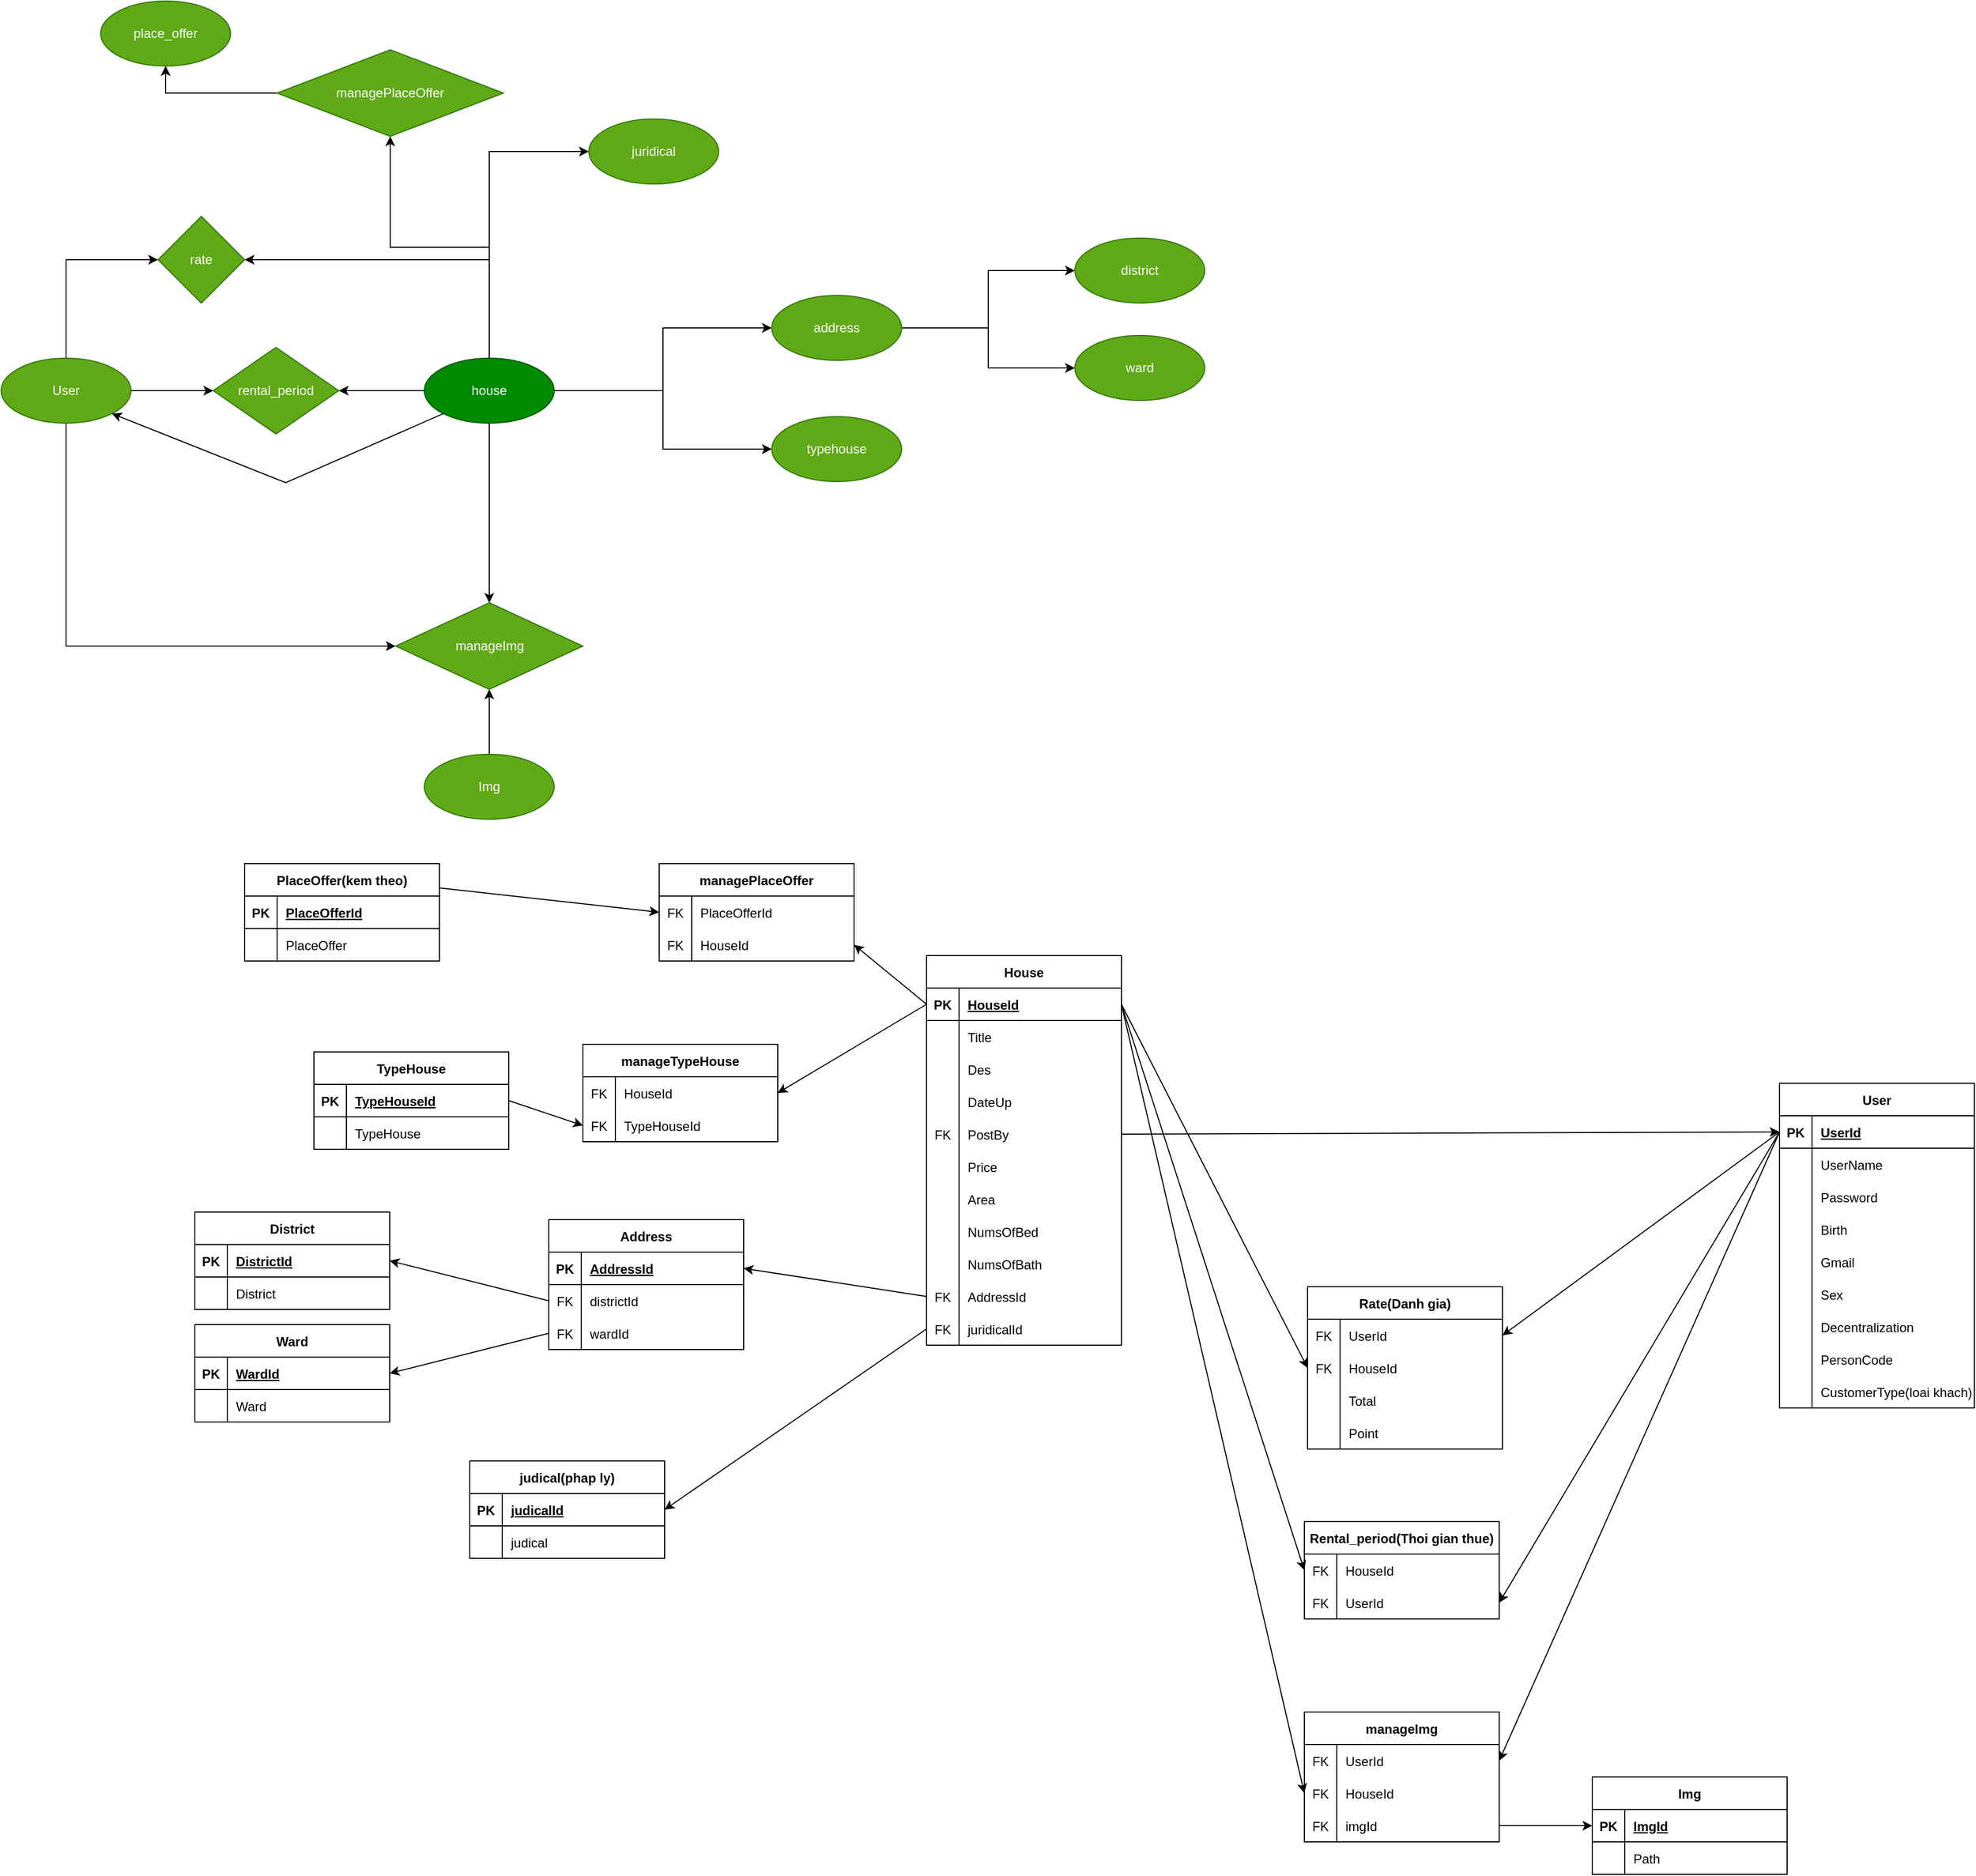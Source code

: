 <mxfile version="20.6.2" type="device"><diagram id="6BeeTokHCu-mZPAGNkXZ" name="Page-1"><mxGraphModel dx="3265" dy="1784" grid="0" gridSize="10" guides="1" tooltips="1" connect="1" arrows="1" fold="1" page="0" pageScale="1" pageWidth="850" pageHeight="1100" math="0" shadow="0"><root><mxCell id="0"/><mxCell id="1" parent="0"/><mxCell id="9HGi4BGhZdFVrXPWBjRr-3" value="User" style="shape=table;startSize=30;container=1;collapsible=1;childLayout=tableLayout;fixedRows=1;rowLines=0;fontStyle=1;align=center;resizeLast=1;" parent="1" vertex="1"><mxGeometry x="425" y="396" width="180" height="300" as="geometry"/></mxCell><mxCell id="9HGi4BGhZdFVrXPWBjRr-4" value="" style="shape=tableRow;horizontal=0;startSize=0;swimlaneHead=0;swimlaneBody=0;fillColor=none;collapsible=0;dropTarget=0;points=[[0,0.5],[1,0.5]];portConstraint=eastwest;top=0;left=0;right=0;bottom=1;" parent="9HGi4BGhZdFVrXPWBjRr-3" vertex="1"><mxGeometry y="30" width="180" height="30" as="geometry"/></mxCell><mxCell id="9HGi4BGhZdFVrXPWBjRr-5" value="PK" style="shape=partialRectangle;connectable=0;fillColor=none;top=0;left=0;bottom=0;right=0;fontStyle=1;overflow=hidden;" parent="9HGi4BGhZdFVrXPWBjRr-4" vertex="1"><mxGeometry width="30" height="30" as="geometry"><mxRectangle width="30" height="30" as="alternateBounds"/></mxGeometry></mxCell><mxCell id="9HGi4BGhZdFVrXPWBjRr-6" value="UserId" style="shape=partialRectangle;connectable=0;fillColor=none;top=0;left=0;bottom=0;right=0;align=left;spacingLeft=6;fontStyle=5;overflow=hidden;" parent="9HGi4BGhZdFVrXPWBjRr-4" vertex="1"><mxGeometry x="30" width="150" height="30" as="geometry"><mxRectangle width="150" height="30" as="alternateBounds"/></mxGeometry></mxCell><mxCell id="9HGi4BGhZdFVrXPWBjRr-7" value="" style="shape=tableRow;horizontal=0;startSize=0;swimlaneHead=0;swimlaneBody=0;fillColor=none;collapsible=0;dropTarget=0;points=[[0,0.5],[1,0.5]];portConstraint=eastwest;top=0;left=0;right=0;bottom=0;" parent="9HGi4BGhZdFVrXPWBjRr-3" vertex="1"><mxGeometry y="60" width="180" height="30" as="geometry"/></mxCell><mxCell id="9HGi4BGhZdFVrXPWBjRr-8" value="" style="shape=partialRectangle;connectable=0;fillColor=none;top=0;left=0;bottom=0;right=0;editable=1;overflow=hidden;" parent="9HGi4BGhZdFVrXPWBjRr-7" vertex="1"><mxGeometry width="30" height="30" as="geometry"><mxRectangle width="30" height="30" as="alternateBounds"/></mxGeometry></mxCell><mxCell id="9HGi4BGhZdFVrXPWBjRr-9" value="UserName" style="shape=partialRectangle;connectable=0;fillColor=none;top=0;left=0;bottom=0;right=0;align=left;spacingLeft=6;overflow=hidden;" parent="9HGi4BGhZdFVrXPWBjRr-7" vertex="1"><mxGeometry x="30" width="150" height="30" as="geometry"><mxRectangle width="150" height="30" as="alternateBounds"/></mxGeometry></mxCell><mxCell id="9HGi4BGhZdFVrXPWBjRr-10" value="" style="shape=tableRow;horizontal=0;startSize=0;swimlaneHead=0;swimlaneBody=0;fillColor=none;collapsible=0;dropTarget=0;points=[[0,0.5],[1,0.5]];portConstraint=eastwest;top=0;left=0;right=0;bottom=0;" parent="9HGi4BGhZdFVrXPWBjRr-3" vertex="1"><mxGeometry y="90" width="180" height="30" as="geometry"/></mxCell><mxCell id="9HGi4BGhZdFVrXPWBjRr-11" value="" style="shape=partialRectangle;connectable=0;fillColor=none;top=0;left=0;bottom=0;right=0;editable=1;overflow=hidden;" parent="9HGi4BGhZdFVrXPWBjRr-10" vertex="1"><mxGeometry width="30" height="30" as="geometry"><mxRectangle width="30" height="30" as="alternateBounds"/></mxGeometry></mxCell><mxCell id="9HGi4BGhZdFVrXPWBjRr-12" value="Password" style="shape=partialRectangle;connectable=0;fillColor=none;top=0;left=0;bottom=0;right=0;align=left;spacingLeft=6;overflow=hidden;" parent="9HGi4BGhZdFVrXPWBjRr-10" vertex="1"><mxGeometry x="30" width="150" height="30" as="geometry"><mxRectangle width="150" height="30" as="alternateBounds"/></mxGeometry></mxCell><mxCell id="9HGi4BGhZdFVrXPWBjRr-13" value="" style="shape=tableRow;horizontal=0;startSize=0;swimlaneHead=0;swimlaneBody=0;fillColor=none;collapsible=0;dropTarget=0;points=[[0,0.5],[1,0.5]];portConstraint=eastwest;top=0;left=0;right=0;bottom=0;" parent="9HGi4BGhZdFVrXPWBjRr-3" vertex="1"><mxGeometry y="120" width="180" height="30" as="geometry"/></mxCell><mxCell id="9HGi4BGhZdFVrXPWBjRr-14" value="" style="shape=partialRectangle;connectable=0;fillColor=none;top=0;left=0;bottom=0;right=0;editable=1;overflow=hidden;" parent="9HGi4BGhZdFVrXPWBjRr-13" vertex="1"><mxGeometry width="30" height="30" as="geometry"><mxRectangle width="30" height="30" as="alternateBounds"/></mxGeometry></mxCell><mxCell id="9HGi4BGhZdFVrXPWBjRr-15" value="Birth" style="shape=partialRectangle;connectable=0;fillColor=none;top=0;left=0;bottom=0;right=0;align=left;spacingLeft=6;overflow=hidden;" parent="9HGi4BGhZdFVrXPWBjRr-13" vertex="1"><mxGeometry x="30" width="150" height="30" as="geometry"><mxRectangle width="150" height="30" as="alternateBounds"/></mxGeometry></mxCell><mxCell id="9HGi4BGhZdFVrXPWBjRr-16" value="" style="shape=tableRow;horizontal=0;startSize=0;swimlaneHead=0;swimlaneBody=0;fillColor=none;collapsible=0;dropTarget=0;points=[[0,0.5],[1,0.5]];portConstraint=eastwest;top=0;left=0;right=0;bottom=0;" parent="9HGi4BGhZdFVrXPWBjRr-3" vertex="1"><mxGeometry y="150" width="180" height="30" as="geometry"/></mxCell><mxCell id="9HGi4BGhZdFVrXPWBjRr-17" value="" style="shape=partialRectangle;connectable=0;fillColor=none;top=0;left=0;bottom=0;right=0;editable=1;overflow=hidden;" parent="9HGi4BGhZdFVrXPWBjRr-16" vertex="1"><mxGeometry width="30" height="30" as="geometry"><mxRectangle width="30" height="30" as="alternateBounds"/></mxGeometry></mxCell><mxCell id="9HGi4BGhZdFVrXPWBjRr-18" value="Gmail" style="shape=partialRectangle;connectable=0;fillColor=none;top=0;left=0;bottom=0;right=0;align=left;spacingLeft=6;overflow=hidden;" parent="9HGi4BGhZdFVrXPWBjRr-16" vertex="1"><mxGeometry x="30" width="150" height="30" as="geometry"><mxRectangle width="150" height="30" as="alternateBounds"/></mxGeometry></mxCell><mxCell id="9HGi4BGhZdFVrXPWBjRr-19" value="" style="shape=tableRow;horizontal=0;startSize=0;swimlaneHead=0;swimlaneBody=0;fillColor=none;collapsible=0;dropTarget=0;points=[[0,0.5],[1,0.5]];portConstraint=eastwest;top=0;left=0;right=0;bottom=0;" parent="9HGi4BGhZdFVrXPWBjRr-3" vertex="1"><mxGeometry y="180" width="180" height="30" as="geometry"/></mxCell><mxCell id="9HGi4BGhZdFVrXPWBjRr-20" value="" style="shape=partialRectangle;connectable=0;fillColor=none;top=0;left=0;bottom=0;right=0;editable=1;overflow=hidden;" parent="9HGi4BGhZdFVrXPWBjRr-19" vertex="1"><mxGeometry width="30" height="30" as="geometry"><mxRectangle width="30" height="30" as="alternateBounds"/></mxGeometry></mxCell><mxCell id="9HGi4BGhZdFVrXPWBjRr-21" value="Sex" style="shape=partialRectangle;connectable=0;fillColor=none;top=0;left=0;bottom=0;right=0;align=left;spacingLeft=6;overflow=hidden;" parent="9HGi4BGhZdFVrXPWBjRr-19" vertex="1"><mxGeometry x="30" width="150" height="30" as="geometry"><mxRectangle width="150" height="30" as="alternateBounds"/></mxGeometry></mxCell><mxCell id="9HGi4BGhZdFVrXPWBjRr-22" value="" style="shape=tableRow;horizontal=0;startSize=0;swimlaneHead=0;swimlaneBody=0;fillColor=none;collapsible=0;dropTarget=0;points=[[0,0.5],[1,0.5]];portConstraint=eastwest;top=0;left=0;right=0;bottom=0;" parent="9HGi4BGhZdFVrXPWBjRr-3" vertex="1"><mxGeometry y="210" width="180" height="30" as="geometry"/></mxCell><mxCell id="9HGi4BGhZdFVrXPWBjRr-23" value="" style="shape=partialRectangle;connectable=0;fillColor=none;top=0;left=0;bottom=0;right=0;editable=1;overflow=hidden;" parent="9HGi4BGhZdFVrXPWBjRr-22" vertex="1"><mxGeometry width="30" height="30" as="geometry"><mxRectangle width="30" height="30" as="alternateBounds"/></mxGeometry></mxCell><mxCell id="9HGi4BGhZdFVrXPWBjRr-24" value="Decentralization" style="shape=partialRectangle;connectable=0;fillColor=none;top=0;left=0;bottom=0;right=0;align=left;spacingLeft=6;overflow=hidden;" parent="9HGi4BGhZdFVrXPWBjRr-22" vertex="1"><mxGeometry x="30" width="150" height="30" as="geometry"><mxRectangle width="150" height="30" as="alternateBounds"/></mxGeometry></mxCell><mxCell id="9HGi4BGhZdFVrXPWBjRr-25" value="" style="shape=tableRow;horizontal=0;startSize=0;swimlaneHead=0;swimlaneBody=0;fillColor=none;collapsible=0;dropTarget=0;points=[[0,0.5],[1,0.5]];portConstraint=eastwest;top=0;left=0;right=0;bottom=0;" parent="9HGi4BGhZdFVrXPWBjRr-3" vertex="1"><mxGeometry y="240" width="180" height="30" as="geometry"/></mxCell><mxCell id="9HGi4BGhZdFVrXPWBjRr-26" value="" style="shape=partialRectangle;connectable=0;fillColor=none;top=0;left=0;bottom=0;right=0;editable=1;overflow=hidden;" parent="9HGi4BGhZdFVrXPWBjRr-25" vertex="1"><mxGeometry width="30" height="30" as="geometry"><mxRectangle width="30" height="30" as="alternateBounds"/></mxGeometry></mxCell><mxCell id="9HGi4BGhZdFVrXPWBjRr-27" value="PersonCode" style="shape=partialRectangle;connectable=0;fillColor=none;top=0;left=0;bottom=0;right=0;align=left;spacingLeft=6;overflow=hidden;" parent="9HGi4BGhZdFVrXPWBjRr-25" vertex="1"><mxGeometry x="30" width="150" height="30" as="geometry"><mxRectangle width="150" height="30" as="alternateBounds"/></mxGeometry></mxCell><mxCell id="9HGi4BGhZdFVrXPWBjRr-200" value="" style="shape=tableRow;horizontal=0;startSize=0;swimlaneHead=0;swimlaneBody=0;fillColor=none;collapsible=0;dropTarget=0;points=[[0,0.5],[1,0.5]];portConstraint=eastwest;top=0;left=0;right=0;bottom=0;" parent="9HGi4BGhZdFVrXPWBjRr-3" vertex="1"><mxGeometry y="270" width="180" height="30" as="geometry"/></mxCell><mxCell id="9HGi4BGhZdFVrXPWBjRr-201" value="" style="shape=partialRectangle;connectable=0;fillColor=none;top=0;left=0;bottom=0;right=0;editable=1;overflow=hidden;" parent="9HGi4BGhZdFVrXPWBjRr-200" vertex="1"><mxGeometry width="30" height="30" as="geometry"><mxRectangle width="30" height="30" as="alternateBounds"/></mxGeometry></mxCell><mxCell id="9HGi4BGhZdFVrXPWBjRr-202" value="CustomerType(loai khach)" style="shape=partialRectangle;connectable=0;fillColor=none;top=0;left=0;bottom=0;right=0;align=left;spacingLeft=6;overflow=hidden;" parent="9HGi4BGhZdFVrXPWBjRr-200" vertex="1"><mxGeometry x="30" width="150" height="30" as="geometry"><mxRectangle width="150" height="30" as="alternateBounds"/></mxGeometry></mxCell><mxCell id="9HGi4BGhZdFVrXPWBjRr-28" value="House" style="shape=table;startSize=30;container=1;collapsible=1;childLayout=tableLayout;fixedRows=1;rowLines=0;fontStyle=1;align=center;resizeLast=1;" parent="1" vertex="1"><mxGeometry x="-363" y="278" width="180" height="360" as="geometry"/></mxCell><mxCell id="9HGi4BGhZdFVrXPWBjRr-29" value="" style="shape=tableRow;horizontal=0;startSize=0;swimlaneHead=0;swimlaneBody=0;fillColor=none;collapsible=0;dropTarget=0;points=[[0,0.5],[1,0.5]];portConstraint=eastwest;top=0;left=0;right=0;bottom=1;" parent="9HGi4BGhZdFVrXPWBjRr-28" vertex="1"><mxGeometry y="30" width="180" height="30" as="geometry"/></mxCell><mxCell id="9HGi4BGhZdFVrXPWBjRr-30" value="PK" style="shape=partialRectangle;connectable=0;fillColor=none;top=0;left=0;bottom=0;right=0;fontStyle=1;overflow=hidden;" parent="9HGi4BGhZdFVrXPWBjRr-29" vertex="1"><mxGeometry width="30" height="30" as="geometry"><mxRectangle width="30" height="30" as="alternateBounds"/></mxGeometry></mxCell><mxCell id="9HGi4BGhZdFVrXPWBjRr-31" value="HouseId" style="shape=partialRectangle;connectable=0;fillColor=none;top=0;left=0;bottom=0;right=0;align=left;spacingLeft=6;fontStyle=5;overflow=hidden;" parent="9HGi4BGhZdFVrXPWBjRr-29" vertex="1"><mxGeometry x="30" width="150" height="30" as="geometry"><mxRectangle width="150" height="30" as="alternateBounds"/></mxGeometry></mxCell><mxCell id="9HGi4BGhZdFVrXPWBjRr-32" value="" style="shape=tableRow;horizontal=0;startSize=0;swimlaneHead=0;swimlaneBody=0;fillColor=none;collapsible=0;dropTarget=0;points=[[0,0.5],[1,0.5]];portConstraint=eastwest;top=0;left=0;right=0;bottom=0;" parent="9HGi4BGhZdFVrXPWBjRr-28" vertex="1"><mxGeometry y="60" width="180" height="30" as="geometry"/></mxCell><mxCell id="9HGi4BGhZdFVrXPWBjRr-33" value="" style="shape=partialRectangle;connectable=0;fillColor=none;top=0;left=0;bottom=0;right=0;editable=1;overflow=hidden;" parent="9HGi4BGhZdFVrXPWBjRr-32" vertex="1"><mxGeometry width="30" height="30" as="geometry"><mxRectangle width="30" height="30" as="alternateBounds"/></mxGeometry></mxCell><mxCell id="9HGi4BGhZdFVrXPWBjRr-34" value="Title" style="shape=partialRectangle;connectable=0;fillColor=none;top=0;left=0;bottom=0;right=0;align=left;spacingLeft=6;overflow=hidden;" parent="9HGi4BGhZdFVrXPWBjRr-32" vertex="1"><mxGeometry x="30" width="150" height="30" as="geometry"><mxRectangle width="150" height="30" as="alternateBounds"/></mxGeometry></mxCell><mxCell id="9HGi4BGhZdFVrXPWBjRr-35" value="" style="shape=tableRow;horizontal=0;startSize=0;swimlaneHead=0;swimlaneBody=0;fillColor=none;collapsible=0;dropTarget=0;points=[[0,0.5],[1,0.5]];portConstraint=eastwest;top=0;left=0;right=0;bottom=0;" parent="9HGi4BGhZdFVrXPWBjRr-28" vertex="1"><mxGeometry y="90" width="180" height="30" as="geometry"/></mxCell><mxCell id="9HGi4BGhZdFVrXPWBjRr-36" value="" style="shape=partialRectangle;connectable=0;fillColor=none;top=0;left=0;bottom=0;right=0;editable=1;overflow=hidden;" parent="9HGi4BGhZdFVrXPWBjRr-35" vertex="1"><mxGeometry width="30" height="30" as="geometry"><mxRectangle width="30" height="30" as="alternateBounds"/></mxGeometry></mxCell><mxCell id="9HGi4BGhZdFVrXPWBjRr-37" value="Des" style="shape=partialRectangle;connectable=0;fillColor=none;top=0;left=0;bottom=0;right=0;align=left;spacingLeft=6;overflow=hidden;" parent="9HGi4BGhZdFVrXPWBjRr-35" vertex="1"><mxGeometry x="30" width="150" height="30" as="geometry"><mxRectangle width="150" height="30" as="alternateBounds"/></mxGeometry></mxCell><mxCell id="9HGi4BGhZdFVrXPWBjRr-38" value="" style="shape=tableRow;horizontal=0;startSize=0;swimlaneHead=0;swimlaneBody=0;fillColor=none;collapsible=0;dropTarget=0;points=[[0,0.5],[1,0.5]];portConstraint=eastwest;top=0;left=0;right=0;bottom=0;" parent="9HGi4BGhZdFVrXPWBjRr-28" vertex="1"><mxGeometry y="120" width="180" height="30" as="geometry"/></mxCell><mxCell id="9HGi4BGhZdFVrXPWBjRr-39" value="" style="shape=partialRectangle;connectable=0;fillColor=none;top=0;left=0;bottom=0;right=0;editable=1;overflow=hidden;" parent="9HGi4BGhZdFVrXPWBjRr-38" vertex="1"><mxGeometry width="30" height="30" as="geometry"><mxRectangle width="30" height="30" as="alternateBounds"/></mxGeometry></mxCell><mxCell id="9HGi4BGhZdFVrXPWBjRr-40" value="DateUp" style="shape=partialRectangle;connectable=0;fillColor=none;top=0;left=0;bottom=0;right=0;align=left;spacingLeft=6;overflow=hidden;" parent="9HGi4BGhZdFVrXPWBjRr-38" vertex="1"><mxGeometry x="30" width="150" height="30" as="geometry"><mxRectangle width="150" height="30" as="alternateBounds"/></mxGeometry></mxCell><mxCell id="9HGi4BGhZdFVrXPWBjRr-44" value="" style="shape=tableRow;horizontal=0;startSize=0;swimlaneHead=0;swimlaneBody=0;fillColor=none;collapsible=0;dropTarget=0;points=[[0,0.5],[1,0.5]];portConstraint=eastwest;top=0;left=0;right=0;bottom=0;" parent="9HGi4BGhZdFVrXPWBjRr-28" vertex="1"><mxGeometry y="150" width="180" height="30" as="geometry"/></mxCell><mxCell id="9HGi4BGhZdFVrXPWBjRr-45" value="FK" style="shape=partialRectangle;connectable=0;fillColor=none;top=0;left=0;bottom=0;right=0;editable=1;overflow=hidden;" parent="9HGi4BGhZdFVrXPWBjRr-44" vertex="1"><mxGeometry width="30" height="30" as="geometry"><mxRectangle width="30" height="30" as="alternateBounds"/></mxGeometry></mxCell><mxCell id="9HGi4BGhZdFVrXPWBjRr-46" value="PostBy" style="shape=partialRectangle;connectable=0;fillColor=none;top=0;left=0;bottom=0;right=0;align=left;spacingLeft=6;overflow=hidden;" parent="9HGi4BGhZdFVrXPWBjRr-44" vertex="1"><mxGeometry x="30" width="150" height="30" as="geometry"><mxRectangle width="150" height="30" as="alternateBounds"/></mxGeometry></mxCell><mxCell id="9HGi4BGhZdFVrXPWBjRr-47" value="" style="shape=tableRow;horizontal=0;startSize=0;swimlaneHead=0;swimlaneBody=0;fillColor=none;collapsible=0;dropTarget=0;points=[[0,0.5],[1,0.5]];portConstraint=eastwest;top=0;left=0;right=0;bottom=0;" parent="9HGi4BGhZdFVrXPWBjRr-28" vertex="1"><mxGeometry y="180" width="180" height="30" as="geometry"/></mxCell><mxCell id="9HGi4BGhZdFVrXPWBjRr-48" value="" style="shape=partialRectangle;connectable=0;fillColor=none;top=0;left=0;bottom=0;right=0;editable=1;overflow=hidden;" parent="9HGi4BGhZdFVrXPWBjRr-47" vertex="1"><mxGeometry width="30" height="30" as="geometry"><mxRectangle width="30" height="30" as="alternateBounds"/></mxGeometry></mxCell><mxCell id="9HGi4BGhZdFVrXPWBjRr-49" value="Price" style="shape=partialRectangle;connectable=0;fillColor=none;top=0;left=0;bottom=0;right=0;align=left;spacingLeft=6;overflow=hidden;" parent="9HGi4BGhZdFVrXPWBjRr-47" vertex="1"><mxGeometry x="30" width="150" height="30" as="geometry"><mxRectangle width="150" height="30" as="alternateBounds"/></mxGeometry></mxCell><mxCell id="9HGi4BGhZdFVrXPWBjRr-111" value="" style="shape=tableRow;horizontal=0;startSize=0;swimlaneHead=0;swimlaneBody=0;fillColor=none;collapsible=0;dropTarget=0;points=[[0,0.5],[1,0.5]];portConstraint=eastwest;top=0;left=0;right=0;bottom=0;" parent="9HGi4BGhZdFVrXPWBjRr-28" vertex="1"><mxGeometry y="210" width="180" height="30" as="geometry"/></mxCell><mxCell id="9HGi4BGhZdFVrXPWBjRr-112" value="" style="shape=partialRectangle;connectable=0;fillColor=none;top=0;left=0;bottom=0;right=0;editable=1;overflow=hidden;" parent="9HGi4BGhZdFVrXPWBjRr-111" vertex="1"><mxGeometry width="30" height="30" as="geometry"><mxRectangle width="30" height="30" as="alternateBounds"/></mxGeometry></mxCell><mxCell id="9HGi4BGhZdFVrXPWBjRr-113" value="Area" style="shape=partialRectangle;connectable=0;fillColor=none;top=0;left=0;bottom=0;right=0;align=left;spacingLeft=6;overflow=hidden;" parent="9HGi4BGhZdFVrXPWBjRr-111" vertex="1"><mxGeometry x="30" width="150" height="30" as="geometry"><mxRectangle width="150" height="30" as="alternateBounds"/></mxGeometry></mxCell><mxCell id="9HGi4BGhZdFVrXPWBjRr-56" value="" style="shape=tableRow;horizontal=0;startSize=0;swimlaneHead=0;swimlaneBody=0;fillColor=none;collapsible=0;dropTarget=0;points=[[0,0.5],[1,0.5]];portConstraint=eastwest;top=0;left=0;right=0;bottom=0;" parent="9HGi4BGhZdFVrXPWBjRr-28" vertex="1"><mxGeometry y="240" width="180" height="30" as="geometry"/></mxCell><mxCell id="9HGi4BGhZdFVrXPWBjRr-57" value="" style="shape=partialRectangle;connectable=0;fillColor=none;top=0;left=0;bottom=0;right=0;editable=1;overflow=hidden;" parent="9HGi4BGhZdFVrXPWBjRr-56" vertex="1"><mxGeometry width="30" height="30" as="geometry"><mxRectangle width="30" height="30" as="alternateBounds"/></mxGeometry></mxCell><mxCell id="9HGi4BGhZdFVrXPWBjRr-58" value="NumsOfBed" style="shape=partialRectangle;connectable=0;fillColor=none;top=0;left=0;bottom=0;right=0;align=left;spacingLeft=6;overflow=hidden;" parent="9HGi4BGhZdFVrXPWBjRr-56" vertex="1"><mxGeometry x="30" width="150" height="30" as="geometry"><mxRectangle width="150" height="30" as="alternateBounds"/></mxGeometry></mxCell><mxCell id="9HGi4BGhZdFVrXPWBjRr-53" value="" style="shape=tableRow;horizontal=0;startSize=0;swimlaneHead=0;swimlaneBody=0;fillColor=none;collapsible=0;dropTarget=0;points=[[0,0.5],[1,0.5]];portConstraint=eastwest;top=0;left=0;right=0;bottom=0;" parent="9HGi4BGhZdFVrXPWBjRr-28" vertex="1"><mxGeometry y="270" width="180" height="30" as="geometry"/></mxCell><mxCell id="9HGi4BGhZdFVrXPWBjRr-54" value="" style="shape=partialRectangle;connectable=0;fillColor=none;top=0;left=0;bottom=0;right=0;editable=1;overflow=hidden;" parent="9HGi4BGhZdFVrXPWBjRr-53" vertex="1"><mxGeometry width="30" height="30" as="geometry"><mxRectangle width="30" height="30" as="alternateBounds"/></mxGeometry></mxCell><mxCell id="9HGi4BGhZdFVrXPWBjRr-55" value="NumsOfBath" style="shape=partialRectangle;connectable=0;fillColor=none;top=0;left=0;bottom=0;right=0;align=left;spacingLeft=6;overflow=hidden;" parent="9HGi4BGhZdFVrXPWBjRr-53" vertex="1"><mxGeometry x="30" width="150" height="30" as="geometry"><mxRectangle width="150" height="30" as="alternateBounds"/></mxGeometry></mxCell><mxCell id="9HGi4BGhZdFVrXPWBjRr-50" value="" style="shape=tableRow;horizontal=0;startSize=0;swimlaneHead=0;swimlaneBody=0;fillColor=none;collapsible=0;dropTarget=0;points=[[0,0.5],[1,0.5]];portConstraint=eastwest;top=0;left=0;right=0;bottom=0;" parent="9HGi4BGhZdFVrXPWBjRr-28" vertex="1"><mxGeometry y="300" width="180" height="30" as="geometry"/></mxCell><mxCell id="9HGi4BGhZdFVrXPWBjRr-51" value="FK" style="shape=partialRectangle;connectable=0;fillColor=none;top=0;left=0;bottom=0;right=0;editable=1;overflow=hidden;" parent="9HGi4BGhZdFVrXPWBjRr-50" vertex="1"><mxGeometry width="30" height="30" as="geometry"><mxRectangle width="30" height="30" as="alternateBounds"/></mxGeometry></mxCell><mxCell id="9HGi4BGhZdFVrXPWBjRr-52" value="AddressId" style="shape=partialRectangle;connectable=0;fillColor=none;top=0;left=0;bottom=0;right=0;align=left;spacingLeft=6;overflow=hidden;" parent="9HGi4BGhZdFVrXPWBjRr-50" vertex="1"><mxGeometry x="30" width="150" height="30" as="geometry"><mxRectangle width="150" height="30" as="alternateBounds"/></mxGeometry></mxCell><mxCell id="9HGi4BGhZdFVrXPWBjRr-92" value="" style="shape=tableRow;horizontal=0;startSize=0;swimlaneHead=0;swimlaneBody=0;fillColor=none;collapsible=0;dropTarget=0;points=[[0,0.5],[1,0.5]];portConstraint=eastwest;top=0;left=0;right=0;bottom=0;" parent="9HGi4BGhZdFVrXPWBjRr-28" vertex="1"><mxGeometry y="330" width="180" height="30" as="geometry"/></mxCell><mxCell id="9HGi4BGhZdFVrXPWBjRr-93" value="FK" style="shape=partialRectangle;connectable=0;fillColor=none;top=0;left=0;bottom=0;right=0;editable=1;overflow=hidden;" parent="9HGi4BGhZdFVrXPWBjRr-92" vertex="1"><mxGeometry width="30" height="30" as="geometry"><mxRectangle width="30" height="30" as="alternateBounds"/></mxGeometry></mxCell><mxCell id="9HGi4BGhZdFVrXPWBjRr-94" value="juridicalId" style="shape=partialRectangle;connectable=0;fillColor=none;top=0;left=0;bottom=0;right=0;align=left;spacingLeft=6;overflow=hidden;" parent="9HGi4BGhZdFVrXPWBjRr-92" vertex="1"><mxGeometry x="30" width="150" height="30" as="geometry"><mxRectangle width="150" height="30" as="alternateBounds"/></mxGeometry></mxCell><mxCell id="9HGi4BGhZdFVrXPWBjRr-73" style="edgeStyle=orthogonalEdgeStyle;rounded=0;orthogonalLoop=1;jettySize=auto;html=1;exitX=0.5;exitY=1;exitDx=0;exitDy=0;entryX=0;entryY=0.5;entryDx=0;entryDy=0;" parent="1" source="9HGi4BGhZdFVrXPWBjRr-59" target="9HGi4BGhZdFVrXPWBjRr-69" edge="1"><mxGeometry relative="1" as="geometry"/></mxCell><mxCell id="9HGi4BGhZdFVrXPWBjRr-75" style="edgeStyle=orthogonalEdgeStyle;rounded=0;orthogonalLoop=1;jettySize=auto;html=1;exitX=1;exitY=0.5;exitDx=0;exitDy=0;entryX=0;entryY=0.5;entryDx=0;entryDy=0;" parent="1" source="9HGi4BGhZdFVrXPWBjRr-59" target="9HGi4BGhZdFVrXPWBjRr-77" edge="1"><mxGeometry relative="1" as="geometry"><mxPoint x="-1019" y="-244" as="targetPoint"/></mxGeometry></mxCell><mxCell id="9HGi4BGhZdFVrXPWBjRr-80" style="edgeStyle=orthogonalEdgeStyle;rounded=0;orthogonalLoop=1;jettySize=auto;html=1;exitX=0.5;exitY=0;exitDx=0;exitDy=0;entryX=0;entryY=0.5;entryDx=0;entryDy=0;" parent="1" source="9HGi4BGhZdFVrXPWBjRr-59" target="9HGi4BGhZdFVrXPWBjRr-114" edge="1"><mxGeometry relative="1" as="geometry"><mxPoint x="-1082" y="-482" as="targetPoint"/></mxGeometry></mxCell><mxCell id="9HGi4BGhZdFVrXPWBjRr-59" value="User" style="ellipse;whiteSpace=wrap;html=1;fillColor=#60a917;fontColor=#ffffff;strokeColor=#2D7600;" parent="1" vertex="1"><mxGeometry x="-1218" y="-274" width="120" height="60" as="geometry"/></mxCell><mxCell id="9HGi4BGhZdFVrXPWBjRr-63" style="edgeStyle=orthogonalEdgeStyle;rounded=0;orthogonalLoop=1;jettySize=auto;html=1;exitX=1;exitY=0.5;exitDx=0;exitDy=0;entryX=0;entryY=0.5;entryDx=0;entryDy=0;" parent="1" source="9HGi4BGhZdFVrXPWBjRr-60" target="9HGi4BGhZdFVrXPWBjRr-61" edge="1"><mxGeometry relative="1" as="geometry"/></mxCell><mxCell id="9HGi4BGhZdFVrXPWBjRr-64" style="edgeStyle=orthogonalEdgeStyle;rounded=0;orthogonalLoop=1;jettySize=auto;html=1;exitX=1;exitY=0.5;exitDx=0;exitDy=0;entryX=0;entryY=0.5;entryDx=0;entryDy=0;" parent="1" source="9HGi4BGhZdFVrXPWBjRr-60" target="9HGi4BGhZdFVrXPWBjRr-62" edge="1"><mxGeometry relative="1" as="geometry"/></mxCell><mxCell id="9HGi4BGhZdFVrXPWBjRr-70" style="edgeStyle=orthogonalEdgeStyle;rounded=0;orthogonalLoop=1;jettySize=auto;html=1;exitX=0.5;exitY=1;exitDx=0;exitDy=0;entryX=0.5;entryY=0;entryDx=0;entryDy=0;" parent="1" source="9HGi4BGhZdFVrXPWBjRr-60" target="9HGi4BGhZdFVrXPWBjRr-69" edge="1"><mxGeometry relative="1" as="geometry"/></mxCell><mxCell id="9HGi4BGhZdFVrXPWBjRr-76" style="edgeStyle=orthogonalEdgeStyle;rounded=0;orthogonalLoop=1;jettySize=auto;html=1;exitX=0;exitY=0.5;exitDx=0;exitDy=0;entryX=1;entryY=0.5;entryDx=0;entryDy=0;" parent="1" source="9HGi4BGhZdFVrXPWBjRr-60" target="9HGi4BGhZdFVrXPWBjRr-77" edge="1"><mxGeometry relative="1" as="geometry"><mxPoint x="-899" y="-244" as="targetPoint"/></mxGeometry></mxCell><mxCell id="9HGi4BGhZdFVrXPWBjRr-79" style="edgeStyle=orthogonalEdgeStyle;rounded=0;orthogonalLoop=1;jettySize=auto;html=1;exitX=0.5;exitY=0;exitDx=0;exitDy=0;entryX=1;entryY=0.5;entryDx=0;entryDy=0;" parent="1" source="9HGi4BGhZdFVrXPWBjRr-60" target="9HGi4BGhZdFVrXPWBjRr-114" edge="1"><mxGeometry relative="1" as="geometry"><mxPoint x="-1022" y="-452" as="targetPoint"/></mxGeometry></mxCell><mxCell id="9HGi4BGhZdFVrXPWBjRr-96" style="edgeStyle=orthogonalEdgeStyle;rounded=0;orthogonalLoop=1;jettySize=auto;html=1;exitX=0.5;exitY=0;exitDx=0;exitDy=0;entryX=0;entryY=0.5;entryDx=0;entryDy=0;" parent="1" source="9HGi4BGhZdFVrXPWBjRr-60" target="9HGi4BGhZdFVrXPWBjRr-95" edge="1"><mxGeometry relative="1" as="geometry"/></mxCell><mxCell id="9HGi4BGhZdFVrXPWBjRr-199" style="edgeStyle=none;rounded=0;orthogonalLoop=1;jettySize=auto;html=1;exitX=0;exitY=1;exitDx=0;exitDy=0;entryX=1;entryY=1;entryDx=0;entryDy=0;" parent="1" source="9HGi4BGhZdFVrXPWBjRr-60" target="9HGi4BGhZdFVrXPWBjRr-59" edge="1"><mxGeometry relative="1" as="geometry"><Array as="points"><mxPoint x="-955" y="-159"/></Array></mxGeometry></mxCell><mxCell id="auqWYW_9r0W3w6WeWJJY-2" style="edgeStyle=orthogonalEdgeStyle;rounded=0;orthogonalLoop=1;jettySize=auto;html=1;exitX=0.5;exitY=0;exitDx=0;exitDy=0;entryX=0.5;entryY=1;entryDx=0;entryDy=0;" edge="1" parent="1" source="9HGi4BGhZdFVrXPWBjRr-60" target="auqWYW_9r0W3w6WeWJJY-1"><mxGeometry relative="1" as="geometry"/></mxCell><mxCell id="9HGi4BGhZdFVrXPWBjRr-60" value="house" style="ellipse;whiteSpace=wrap;html=1;fillColor=#008a00;fontColor=#ffffff;strokeColor=#005700;" parent="1" vertex="1"><mxGeometry x="-827" y="-274" width="120" height="60" as="geometry"/></mxCell><mxCell id="9HGi4BGhZdFVrXPWBjRr-67" style="edgeStyle=orthogonalEdgeStyle;rounded=0;orthogonalLoop=1;jettySize=auto;html=1;exitX=1;exitY=0.5;exitDx=0;exitDy=0;entryX=0;entryY=0.5;entryDx=0;entryDy=0;" parent="1" source="9HGi4BGhZdFVrXPWBjRr-61" target="9HGi4BGhZdFVrXPWBjRr-65" edge="1"><mxGeometry relative="1" as="geometry"/></mxCell><mxCell id="9HGi4BGhZdFVrXPWBjRr-68" style="edgeStyle=orthogonalEdgeStyle;rounded=0;orthogonalLoop=1;jettySize=auto;html=1;exitX=1;exitY=0.5;exitDx=0;exitDy=0;entryX=0;entryY=0.5;entryDx=0;entryDy=0;" parent="1" source="9HGi4BGhZdFVrXPWBjRr-61" target="9HGi4BGhZdFVrXPWBjRr-66" edge="1"><mxGeometry relative="1" as="geometry"/></mxCell><mxCell id="9HGi4BGhZdFVrXPWBjRr-61" value="address" style="ellipse;whiteSpace=wrap;html=1;fillColor=#60a917;fontColor=#ffffff;strokeColor=#2D7600;" parent="1" vertex="1"><mxGeometry x="-506" y="-332" width="120" height="60" as="geometry"/></mxCell><mxCell id="9HGi4BGhZdFVrXPWBjRr-62" value="typehouse" style="ellipse;whiteSpace=wrap;html=1;fillColor=#60a917;fontColor=#ffffff;strokeColor=#2D7600;" parent="1" vertex="1"><mxGeometry x="-506" y="-220" width="120" height="60" as="geometry"/></mxCell><mxCell id="9HGi4BGhZdFVrXPWBjRr-65" value="district" style="ellipse;whiteSpace=wrap;html=1;fillColor=#60a917;fontColor=#ffffff;strokeColor=#2D7600;" parent="1" vertex="1"><mxGeometry x="-226" y="-385" width="120" height="60" as="geometry"/></mxCell><mxCell id="9HGi4BGhZdFVrXPWBjRr-66" value="ward" style="ellipse;whiteSpace=wrap;html=1;fillColor=#60a917;fontColor=#ffffff;strokeColor=#2D7600;" parent="1" vertex="1"><mxGeometry x="-226" y="-295" width="120" height="60" as="geometry"/></mxCell><mxCell id="9HGi4BGhZdFVrXPWBjRr-69" value="manageImg" style="rhombus;whiteSpace=wrap;html=1;fillColor=#60a917;fontColor=#ffffff;strokeColor=#2D7600;" parent="1" vertex="1"><mxGeometry x="-853.5" y="-48" width="173" height="80" as="geometry"/></mxCell><mxCell id="9HGi4BGhZdFVrXPWBjRr-72" style="edgeStyle=orthogonalEdgeStyle;rounded=0;orthogonalLoop=1;jettySize=auto;html=1;exitX=0.5;exitY=0;exitDx=0;exitDy=0;entryX=0.5;entryY=1;entryDx=0;entryDy=0;" parent="1" source="9HGi4BGhZdFVrXPWBjRr-71" target="9HGi4BGhZdFVrXPWBjRr-69" edge="1"><mxGeometry relative="1" as="geometry"/></mxCell><mxCell id="9HGi4BGhZdFVrXPWBjRr-71" value="Img" style="ellipse;whiteSpace=wrap;html=1;fillColor=#60a917;fontColor=#ffffff;strokeColor=#2D7600;" parent="1" vertex="1"><mxGeometry x="-827" y="92" width="120" height="60" as="geometry"/></mxCell><mxCell id="9HGi4BGhZdFVrXPWBjRr-77" value="rental_period" style="rhombus;whiteSpace=wrap;html=1;fillColor=#60a917;fontColor=#ffffff;strokeColor=#2D7600;" parent="1" vertex="1"><mxGeometry x="-1022" y="-284" width="116" height="80" as="geometry"/></mxCell><mxCell id="9HGi4BGhZdFVrXPWBjRr-81" value="place_offer" style="ellipse;whiteSpace=wrap;html=1;fillColor=#60a917;fontColor=#ffffff;strokeColor=#2D7600;" parent="1" vertex="1"><mxGeometry x="-1126" y="-604" width="120" height="60" as="geometry"/></mxCell><mxCell id="9HGi4BGhZdFVrXPWBjRr-95" value="juridical" style="ellipse;whiteSpace=wrap;html=1;fillColor=#60a917;fontColor=#ffffff;strokeColor=#2D7600;" parent="1" vertex="1"><mxGeometry x="-675" y="-495" width="120" height="60" as="geometry"/></mxCell><mxCell id="9HGi4BGhZdFVrXPWBjRr-97" value="Rate(Danh gia)" style="shape=table;startSize=30;container=1;collapsible=1;childLayout=tableLayout;fixedRows=1;rowLines=0;fontStyle=1;align=center;resizeLast=1;" parent="1" vertex="1"><mxGeometry x="-11" y="584" width="180" height="150" as="geometry"/></mxCell><mxCell id="9HGi4BGhZdFVrXPWBjRr-101" value="" style="shape=tableRow;horizontal=0;startSize=0;swimlaneHead=0;swimlaneBody=0;fillColor=none;collapsible=0;dropTarget=0;points=[[0,0.5],[1,0.5]];portConstraint=eastwest;top=0;left=0;right=0;bottom=0;" parent="9HGi4BGhZdFVrXPWBjRr-97" vertex="1"><mxGeometry y="30" width="180" height="30" as="geometry"/></mxCell><mxCell id="9HGi4BGhZdFVrXPWBjRr-102" value="FK" style="shape=partialRectangle;connectable=0;fillColor=none;top=0;left=0;bottom=0;right=0;editable=1;overflow=hidden;" parent="9HGi4BGhZdFVrXPWBjRr-101" vertex="1"><mxGeometry width="30" height="30" as="geometry"><mxRectangle width="30" height="30" as="alternateBounds"/></mxGeometry></mxCell><mxCell id="9HGi4BGhZdFVrXPWBjRr-103" value="UserId" style="shape=partialRectangle;connectable=0;fillColor=none;top=0;left=0;bottom=0;right=0;align=left;spacingLeft=6;overflow=hidden;" parent="9HGi4BGhZdFVrXPWBjRr-101" vertex="1"><mxGeometry x="30" width="150" height="30" as="geometry"><mxRectangle width="150" height="30" as="alternateBounds"/></mxGeometry></mxCell><mxCell id="9HGi4BGhZdFVrXPWBjRr-104" value="" style="shape=tableRow;horizontal=0;startSize=0;swimlaneHead=0;swimlaneBody=0;fillColor=none;collapsible=0;dropTarget=0;points=[[0,0.5],[1,0.5]];portConstraint=eastwest;top=0;left=0;right=0;bottom=0;" parent="9HGi4BGhZdFVrXPWBjRr-97" vertex="1"><mxGeometry y="60" width="180" height="30" as="geometry"/></mxCell><mxCell id="9HGi4BGhZdFVrXPWBjRr-105" value="FK" style="shape=partialRectangle;connectable=0;fillColor=none;top=0;left=0;bottom=0;right=0;editable=1;overflow=hidden;" parent="9HGi4BGhZdFVrXPWBjRr-104" vertex="1"><mxGeometry width="30" height="30" as="geometry"><mxRectangle width="30" height="30" as="alternateBounds"/></mxGeometry></mxCell><mxCell id="9HGi4BGhZdFVrXPWBjRr-106" value="HouseId" style="shape=partialRectangle;connectable=0;fillColor=none;top=0;left=0;bottom=0;right=0;align=left;spacingLeft=6;overflow=hidden;" parent="9HGi4BGhZdFVrXPWBjRr-104" vertex="1"><mxGeometry x="30" width="150" height="30" as="geometry"><mxRectangle width="150" height="30" as="alternateBounds"/></mxGeometry></mxCell><mxCell id="9HGi4BGhZdFVrXPWBjRr-178" value="" style="shape=tableRow;horizontal=0;startSize=0;swimlaneHead=0;swimlaneBody=0;fillColor=none;collapsible=0;dropTarget=0;points=[[0,0.5],[1,0.5]];portConstraint=eastwest;top=0;left=0;right=0;bottom=0;" parent="9HGi4BGhZdFVrXPWBjRr-97" vertex="1"><mxGeometry y="90" width="180" height="30" as="geometry"/></mxCell><mxCell id="9HGi4BGhZdFVrXPWBjRr-179" value="" style="shape=partialRectangle;connectable=0;fillColor=none;top=0;left=0;bottom=0;right=0;editable=1;overflow=hidden;" parent="9HGi4BGhZdFVrXPWBjRr-178" vertex="1"><mxGeometry width="30" height="30" as="geometry"><mxRectangle width="30" height="30" as="alternateBounds"/></mxGeometry></mxCell><mxCell id="9HGi4BGhZdFVrXPWBjRr-180" value="Total" style="shape=partialRectangle;connectable=0;fillColor=none;top=0;left=0;bottom=0;right=0;align=left;spacingLeft=6;overflow=hidden;" parent="9HGi4BGhZdFVrXPWBjRr-178" vertex="1"><mxGeometry x="30" width="150" height="30" as="geometry"><mxRectangle width="150" height="30" as="alternateBounds"/></mxGeometry></mxCell><mxCell id="9HGi4BGhZdFVrXPWBjRr-181" value="" style="shape=tableRow;horizontal=0;startSize=0;swimlaneHead=0;swimlaneBody=0;fillColor=none;collapsible=0;dropTarget=0;points=[[0,0.5],[1,0.5]];portConstraint=eastwest;top=0;left=0;right=0;bottom=0;" parent="9HGi4BGhZdFVrXPWBjRr-97" vertex="1"><mxGeometry y="120" width="180" height="30" as="geometry"/></mxCell><mxCell id="9HGi4BGhZdFVrXPWBjRr-182" value="" style="shape=partialRectangle;connectable=0;fillColor=none;top=0;left=0;bottom=0;right=0;editable=1;overflow=hidden;" parent="9HGi4BGhZdFVrXPWBjRr-181" vertex="1"><mxGeometry width="30" height="30" as="geometry"><mxRectangle width="30" height="30" as="alternateBounds"/></mxGeometry></mxCell><mxCell id="9HGi4BGhZdFVrXPWBjRr-183" value="Point" style="shape=partialRectangle;connectable=0;fillColor=none;top=0;left=0;bottom=0;right=0;align=left;spacingLeft=6;overflow=hidden;" parent="9HGi4BGhZdFVrXPWBjRr-181" vertex="1"><mxGeometry x="30" width="150" height="30" as="geometry"><mxRectangle width="150" height="30" as="alternateBounds"/></mxGeometry></mxCell><mxCell id="9HGi4BGhZdFVrXPWBjRr-114" value="rate" style="rhombus;whiteSpace=wrap;html=1;fillColor=#60a917;fontColor=#ffffff;strokeColor=#2D7600;" parent="1" vertex="1"><mxGeometry x="-1073" y="-405" width="80" height="80" as="geometry"/></mxCell><mxCell id="9HGi4BGhZdFVrXPWBjRr-115" style="rounded=0;orthogonalLoop=1;jettySize=auto;html=1;exitX=1;exitY=0.5;exitDx=0;exitDy=0;entryX=0;entryY=0.5;entryDx=0;entryDy=0;" parent="1" source="9HGi4BGhZdFVrXPWBjRr-29" target="9HGi4BGhZdFVrXPWBjRr-104" edge="1"><mxGeometry relative="1" as="geometry"/></mxCell><mxCell id="9HGi4BGhZdFVrXPWBjRr-116" style="rounded=0;orthogonalLoop=1;jettySize=auto;html=1;exitX=0;exitY=0.5;exitDx=0;exitDy=0;entryX=1;entryY=0.5;entryDx=0;entryDy=0;" parent="1" source="9HGi4BGhZdFVrXPWBjRr-4" target="9HGi4BGhZdFVrXPWBjRr-101" edge="1"><mxGeometry relative="1" as="geometry"/></mxCell><mxCell id="9HGi4BGhZdFVrXPWBjRr-117" value="Rental_period(Thoi gian thue)" style="shape=table;startSize=30;container=1;collapsible=1;childLayout=tableLayout;fixedRows=1;rowLines=0;fontStyle=1;align=center;resizeLast=1;" parent="1" vertex="1"><mxGeometry x="-14" y="801" width="180" height="90" as="geometry"/></mxCell><mxCell id="9HGi4BGhZdFVrXPWBjRr-121" value="" style="shape=tableRow;horizontal=0;startSize=0;swimlaneHead=0;swimlaneBody=0;fillColor=none;collapsible=0;dropTarget=0;points=[[0,0.5],[1,0.5]];portConstraint=eastwest;top=0;left=0;right=0;bottom=0;" parent="9HGi4BGhZdFVrXPWBjRr-117" vertex="1"><mxGeometry y="30" width="180" height="30" as="geometry"/></mxCell><mxCell id="9HGi4BGhZdFVrXPWBjRr-122" value="FK" style="shape=partialRectangle;connectable=0;fillColor=none;top=0;left=0;bottom=0;right=0;editable=1;overflow=hidden;" parent="9HGi4BGhZdFVrXPWBjRr-121" vertex="1"><mxGeometry width="30" height="30" as="geometry"><mxRectangle width="30" height="30" as="alternateBounds"/></mxGeometry></mxCell><mxCell id="9HGi4BGhZdFVrXPWBjRr-123" value="HouseId" style="shape=partialRectangle;connectable=0;fillColor=none;top=0;left=0;bottom=0;right=0;align=left;spacingLeft=6;overflow=hidden;" parent="9HGi4BGhZdFVrXPWBjRr-121" vertex="1"><mxGeometry x="30" width="150" height="30" as="geometry"><mxRectangle width="150" height="30" as="alternateBounds"/></mxGeometry></mxCell><mxCell id="9HGi4BGhZdFVrXPWBjRr-124" value="" style="shape=tableRow;horizontal=0;startSize=0;swimlaneHead=0;swimlaneBody=0;fillColor=none;collapsible=0;dropTarget=0;points=[[0,0.5],[1,0.5]];portConstraint=eastwest;top=0;left=0;right=0;bottom=0;" parent="9HGi4BGhZdFVrXPWBjRr-117" vertex="1"><mxGeometry y="60" width="180" height="30" as="geometry"/></mxCell><mxCell id="9HGi4BGhZdFVrXPWBjRr-125" value="FK" style="shape=partialRectangle;connectable=0;fillColor=none;top=0;left=0;bottom=0;right=0;editable=1;overflow=hidden;" parent="9HGi4BGhZdFVrXPWBjRr-124" vertex="1"><mxGeometry width="30" height="30" as="geometry"><mxRectangle width="30" height="30" as="alternateBounds"/></mxGeometry></mxCell><mxCell id="9HGi4BGhZdFVrXPWBjRr-126" value="UserId" style="shape=partialRectangle;connectable=0;fillColor=none;top=0;left=0;bottom=0;right=0;align=left;spacingLeft=6;overflow=hidden;" parent="9HGi4BGhZdFVrXPWBjRr-124" vertex="1"><mxGeometry x="30" width="150" height="30" as="geometry"><mxRectangle width="150" height="30" as="alternateBounds"/></mxGeometry></mxCell><mxCell id="9HGi4BGhZdFVrXPWBjRr-130" style="rounded=0;orthogonalLoop=1;jettySize=auto;html=1;exitX=0;exitY=0.5;exitDx=0;exitDy=0;entryX=1;entryY=0.5;entryDx=0;entryDy=0;" parent="1" source="9HGi4BGhZdFVrXPWBjRr-4" target="9HGi4BGhZdFVrXPWBjRr-124" edge="1"><mxGeometry relative="1" as="geometry"/></mxCell><mxCell id="9HGi4BGhZdFVrXPWBjRr-131" style="rounded=0;orthogonalLoop=1;jettySize=auto;html=1;exitX=1;exitY=0.5;exitDx=0;exitDy=0;entryX=0;entryY=0.5;entryDx=0;entryDy=0;" parent="1" source="9HGi4BGhZdFVrXPWBjRr-29" target="9HGi4BGhZdFVrXPWBjRr-121" edge="1"><mxGeometry relative="1" as="geometry"/></mxCell><mxCell id="9HGi4BGhZdFVrXPWBjRr-132" value="manageImg" style="shape=table;startSize=30;container=1;collapsible=1;childLayout=tableLayout;fixedRows=1;rowLines=0;fontStyle=1;align=center;resizeLast=1;" parent="1" vertex="1"><mxGeometry x="-14" y="977" width="180" height="120" as="geometry"/></mxCell><mxCell id="9HGi4BGhZdFVrXPWBjRr-136" value="" style="shape=tableRow;horizontal=0;startSize=0;swimlaneHead=0;swimlaneBody=0;fillColor=none;collapsible=0;dropTarget=0;points=[[0,0.5],[1,0.5]];portConstraint=eastwest;top=0;left=0;right=0;bottom=0;" parent="9HGi4BGhZdFVrXPWBjRr-132" vertex="1"><mxGeometry y="30" width="180" height="30" as="geometry"/></mxCell><mxCell id="9HGi4BGhZdFVrXPWBjRr-137" value="FK" style="shape=partialRectangle;connectable=0;fillColor=none;top=0;left=0;bottom=0;right=0;editable=1;overflow=hidden;" parent="9HGi4BGhZdFVrXPWBjRr-136" vertex="1"><mxGeometry width="30" height="30" as="geometry"><mxRectangle width="30" height="30" as="alternateBounds"/></mxGeometry></mxCell><mxCell id="9HGi4BGhZdFVrXPWBjRr-138" value="UserId" style="shape=partialRectangle;connectable=0;fillColor=none;top=0;left=0;bottom=0;right=0;align=left;spacingLeft=6;overflow=hidden;" parent="9HGi4BGhZdFVrXPWBjRr-136" vertex="1"><mxGeometry x="30" width="150" height="30" as="geometry"><mxRectangle width="150" height="30" as="alternateBounds"/></mxGeometry></mxCell><mxCell id="9HGi4BGhZdFVrXPWBjRr-139" value="" style="shape=tableRow;horizontal=0;startSize=0;swimlaneHead=0;swimlaneBody=0;fillColor=none;collapsible=0;dropTarget=0;points=[[0,0.5],[1,0.5]];portConstraint=eastwest;top=0;left=0;right=0;bottom=0;" parent="9HGi4BGhZdFVrXPWBjRr-132" vertex="1"><mxGeometry y="60" width="180" height="30" as="geometry"/></mxCell><mxCell id="9HGi4BGhZdFVrXPWBjRr-140" value="FK" style="shape=partialRectangle;connectable=0;fillColor=none;top=0;left=0;bottom=0;right=0;editable=1;overflow=hidden;" parent="9HGi4BGhZdFVrXPWBjRr-139" vertex="1"><mxGeometry width="30" height="30" as="geometry"><mxRectangle width="30" height="30" as="alternateBounds"/></mxGeometry></mxCell><mxCell id="9HGi4BGhZdFVrXPWBjRr-141" value="HouseId" style="shape=partialRectangle;connectable=0;fillColor=none;top=0;left=0;bottom=0;right=0;align=left;spacingLeft=6;overflow=hidden;" parent="9HGi4BGhZdFVrXPWBjRr-139" vertex="1"><mxGeometry x="30" width="150" height="30" as="geometry"><mxRectangle width="150" height="30" as="alternateBounds"/></mxGeometry></mxCell><mxCell id="9HGi4BGhZdFVrXPWBjRr-160" value="" style="shape=tableRow;horizontal=0;startSize=0;swimlaneHead=0;swimlaneBody=0;fillColor=none;collapsible=0;dropTarget=0;points=[[0,0.5],[1,0.5]];portConstraint=eastwest;top=0;left=0;right=0;bottom=0;" parent="9HGi4BGhZdFVrXPWBjRr-132" vertex="1"><mxGeometry y="90" width="180" height="30" as="geometry"/></mxCell><mxCell id="9HGi4BGhZdFVrXPWBjRr-161" value="FK" style="shape=partialRectangle;connectable=0;fillColor=none;top=0;left=0;bottom=0;right=0;editable=1;overflow=hidden;" parent="9HGi4BGhZdFVrXPWBjRr-160" vertex="1"><mxGeometry width="30" height="30" as="geometry"><mxRectangle width="30" height="30" as="alternateBounds"/></mxGeometry></mxCell><mxCell id="9HGi4BGhZdFVrXPWBjRr-162" value="imgId" style="shape=partialRectangle;connectable=0;fillColor=none;top=0;left=0;bottom=0;right=0;align=left;spacingLeft=6;overflow=hidden;" parent="9HGi4BGhZdFVrXPWBjRr-160" vertex="1"><mxGeometry x="30" width="150" height="30" as="geometry"><mxRectangle width="150" height="30" as="alternateBounds"/></mxGeometry></mxCell><mxCell id="9HGi4BGhZdFVrXPWBjRr-145" style="edgeStyle=none;rounded=0;orthogonalLoop=1;jettySize=auto;html=1;exitX=1;exitY=0.5;exitDx=0;exitDy=0;entryX=0;entryY=0.5;entryDx=0;entryDy=0;" parent="1" source="9HGi4BGhZdFVrXPWBjRr-29" target="9HGi4BGhZdFVrXPWBjRr-139" edge="1"><mxGeometry relative="1" as="geometry"/></mxCell><mxCell id="9HGi4BGhZdFVrXPWBjRr-146" style="edgeStyle=none;rounded=0;orthogonalLoop=1;jettySize=auto;html=1;exitX=0;exitY=0.5;exitDx=0;exitDy=0;entryX=1;entryY=0.5;entryDx=0;entryDy=0;" parent="1" source="9HGi4BGhZdFVrXPWBjRr-4" target="9HGi4BGhZdFVrXPWBjRr-136" edge="1"><mxGeometry relative="1" as="geometry"/></mxCell><mxCell id="9HGi4BGhZdFVrXPWBjRr-147" value="Img" style="shape=table;startSize=30;container=1;collapsible=1;childLayout=tableLayout;fixedRows=1;rowLines=0;fontStyle=1;align=center;resizeLast=1;" parent="1" vertex="1"><mxGeometry x="252" y="1037" width="180" height="90" as="geometry"/></mxCell><mxCell id="9HGi4BGhZdFVrXPWBjRr-148" value="" style="shape=tableRow;horizontal=0;startSize=0;swimlaneHead=0;swimlaneBody=0;fillColor=none;collapsible=0;dropTarget=0;points=[[0,0.5],[1,0.5]];portConstraint=eastwest;top=0;left=0;right=0;bottom=1;" parent="9HGi4BGhZdFVrXPWBjRr-147" vertex="1"><mxGeometry y="30" width="180" height="30" as="geometry"/></mxCell><mxCell id="9HGi4BGhZdFVrXPWBjRr-149" value="PK" style="shape=partialRectangle;connectable=0;fillColor=none;top=0;left=0;bottom=0;right=0;fontStyle=1;overflow=hidden;" parent="9HGi4BGhZdFVrXPWBjRr-148" vertex="1"><mxGeometry width="30" height="30" as="geometry"><mxRectangle width="30" height="30" as="alternateBounds"/></mxGeometry></mxCell><mxCell id="9HGi4BGhZdFVrXPWBjRr-150" value="ImgId" style="shape=partialRectangle;connectable=0;fillColor=none;top=0;left=0;bottom=0;right=0;align=left;spacingLeft=6;fontStyle=5;overflow=hidden;" parent="9HGi4BGhZdFVrXPWBjRr-148" vertex="1"><mxGeometry x="30" width="150" height="30" as="geometry"><mxRectangle width="150" height="30" as="alternateBounds"/></mxGeometry></mxCell><mxCell id="9HGi4BGhZdFVrXPWBjRr-151" value="" style="shape=tableRow;horizontal=0;startSize=0;swimlaneHead=0;swimlaneBody=0;fillColor=none;collapsible=0;dropTarget=0;points=[[0,0.5],[1,0.5]];portConstraint=eastwest;top=0;left=0;right=0;bottom=0;" parent="9HGi4BGhZdFVrXPWBjRr-147" vertex="1"><mxGeometry y="60" width="180" height="30" as="geometry"/></mxCell><mxCell id="9HGi4BGhZdFVrXPWBjRr-152" value="" style="shape=partialRectangle;connectable=0;fillColor=none;top=0;left=0;bottom=0;right=0;editable=1;overflow=hidden;" parent="9HGi4BGhZdFVrXPWBjRr-151" vertex="1"><mxGeometry width="30" height="30" as="geometry"><mxRectangle width="30" height="30" as="alternateBounds"/></mxGeometry></mxCell><mxCell id="9HGi4BGhZdFVrXPWBjRr-153" value="Path" style="shape=partialRectangle;connectable=0;fillColor=none;top=0;left=0;bottom=0;right=0;align=left;spacingLeft=6;overflow=hidden;" parent="9HGi4BGhZdFVrXPWBjRr-151" vertex="1"><mxGeometry x="30" width="150" height="30" as="geometry"><mxRectangle width="150" height="30" as="alternateBounds"/></mxGeometry></mxCell><mxCell id="9HGi4BGhZdFVrXPWBjRr-163" style="edgeStyle=none;rounded=0;orthogonalLoop=1;jettySize=auto;html=1;exitX=1;exitY=0.5;exitDx=0;exitDy=0;entryX=0;entryY=0.5;entryDx=0;entryDy=0;" parent="1" source="9HGi4BGhZdFVrXPWBjRr-160" target="9HGi4BGhZdFVrXPWBjRr-148" edge="1"><mxGeometry relative="1" as="geometry"/></mxCell><mxCell id="auqWYW_9r0W3w6WeWJJY-17" style="rounded=0;orthogonalLoop=1;jettySize=auto;html=1;exitX=1;exitY=0.25;exitDx=0;exitDy=0;entryX=0;entryY=0.5;entryDx=0;entryDy=0;" edge="1" parent="1" source="9HGi4BGhZdFVrXPWBjRr-164" target="auqWYW_9r0W3w6WeWJJY-8"><mxGeometry relative="1" as="geometry"/></mxCell><mxCell id="9HGi4BGhZdFVrXPWBjRr-164" value="PlaceOffer(kem theo)" style="shape=table;startSize=30;container=1;collapsible=1;childLayout=tableLayout;fixedRows=1;rowLines=0;fontStyle=1;align=center;resizeLast=1;" parent="1" vertex="1"><mxGeometry x="-993" y="193" width="180" height="90" as="geometry"/></mxCell><mxCell id="9HGi4BGhZdFVrXPWBjRr-165" value="" style="shape=tableRow;horizontal=0;startSize=0;swimlaneHead=0;swimlaneBody=0;fillColor=none;collapsible=0;dropTarget=0;points=[[0,0.5],[1,0.5]];portConstraint=eastwest;top=0;left=0;right=0;bottom=1;" parent="9HGi4BGhZdFVrXPWBjRr-164" vertex="1"><mxGeometry y="30" width="180" height="30" as="geometry"/></mxCell><mxCell id="9HGi4BGhZdFVrXPWBjRr-166" value="PK" style="shape=partialRectangle;connectable=0;fillColor=none;top=0;left=0;bottom=0;right=0;fontStyle=1;overflow=hidden;" parent="9HGi4BGhZdFVrXPWBjRr-165" vertex="1"><mxGeometry width="30" height="30" as="geometry"><mxRectangle width="30" height="30" as="alternateBounds"/></mxGeometry></mxCell><mxCell id="9HGi4BGhZdFVrXPWBjRr-167" value="PlaceOfferId" style="shape=partialRectangle;connectable=0;fillColor=none;top=0;left=0;bottom=0;right=0;align=left;spacingLeft=6;fontStyle=5;overflow=hidden;" parent="9HGi4BGhZdFVrXPWBjRr-165" vertex="1"><mxGeometry x="30" width="150" height="30" as="geometry"><mxRectangle width="150" height="30" as="alternateBounds"/></mxGeometry></mxCell><mxCell id="9HGi4BGhZdFVrXPWBjRr-168" value="" style="shape=tableRow;horizontal=0;startSize=0;swimlaneHead=0;swimlaneBody=0;fillColor=none;collapsible=0;dropTarget=0;points=[[0,0.5],[1,0.5]];portConstraint=eastwest;top=0;left=0;right=0;bottom=0;" parent="9HGi4BGhZdFVrXPWBjRr-164" vertex="1"><mxGeometry y="60" width="180" height="30" as="geometry"/></mxCell><mxCell id="9HGi4BGhZdFVrXPWBjRr-169" value="" style="shape=partialRectangle;connectable=0;fillColor=none;top=0;left=0;bottom=0;right=0;editable=1;overflow=hidden;" parent="9HGi4BGhZdFVrXPWBjRr-168" vertex="1"><mxGeometry width="30" height="30" as="geometry"><mxRectangle width="30" height="30" as="alternateBounds"/></mxGeometry></mxCell><mxCell id="9HGi4BGhZdFVrXPWBjRr-170" value="PlaceOffer" style="shape=partialRectangle;connectable=0;fillColor=none;top=0;left=0;bottom=0;right=0;align=left;spacingLeft=6;overflow=hidden;" parent="9HGi4BGhZdFVrXPWBjRr-168" vertex="1"><mxGeometry x="30" width="150" height="30" as="geometry"><mxRectangle width="150" height="30" as="alternateBounds"/></mxGeometry></mxCell><mxCell id="9HGi4BGhZdFVrXPWBjRr-184" value="judical(phap ly)" style="shape=table;startSize=30;container=1;collapsible=1;childLayout=tableLayout;fixedRows=1;rowLines=0;fontStyle=1;align=center;resizeLast=1;" parent="1" vertex="1"><mxGeometry x="-785" y="745" width="180" height="90" as="geometry"/></mxCell><mxCell id="9HGi4BGhZdFVrXPWBjRr-185" value="" style="shape=tableRow;horizontal=0;startSize=0;swimlaneHead=0;swimlaneBody=0;fillColor=none;collapsible=0;dropTarget=0;points=[[0,0.5],[1,0.5]];portConstraint=eastwest;top=0;left=0;right=0;bottom=1;" parent="9HGi4BGhZdFVrXPWBjRr-184" vertex="1"><mxGeometry y="30" width="180" height="30" as="geometry"/></mxCell><mxCell id="9HGi4BGhZdFVrXPWBjRr-186" value="PK" style="shape=partialRectangle;connectable=0;fillColor=none;top=0;left=0;bottom=0;right=0;fontStyle=1;overflow=hidden;" parent="9HGi4BGhZdFVrXPWBjRr-185" vertex="1"><mxGeometry width="30" height="30" as="geometry"><mxRectangle width="30" height="30" as="alternateBounds"/></mxGeometry></mxCell><mxCell id="9HGi4BGhZdFVrXPWBjRr-187" value="judicalId" style="shape=partialRectangle;connectable=0;fillColor=none;top=0;left=0;bottom=0;right=0;align=left;spacingLeft=6;fontStyle=5;overflow=hidden;" parent="9HGi4BGhZdFVrXPWBjRr-185" vertex="1"><mxGeometry x="30" width="150" height="30" as="geometry"><mxRectangle width="150" height="30" as="alternateBounds"/></mxGeometry></mxCell><mxCell id="9HGi4BGhZdFVrXPWBjRr-188" value="" style="shape=tableRow;horizontal=0;startSize=0;swimlaneHead=0;swimlaneBody=0;fillColor=none;collapsible=0;dropTarget=0;points=[[0,0.5],[1,0.5]];portConstraint=eastwest;top=0;left=0;right=0;bottom=0;" parent="9HGi4BGhZdFVrXPWBjRr-184" vertex="1"><mxGeometry y="60" width="180" height="30" as="geometry"/></mxCell><mxCell id="9HGi4BGhZdFVrXPWBjRr-189" value="" style="shape=partialRectangle;connectable=0;fillColor=none;top=0;left=0;bottom=0;right=0;editable=1;overflow=hidden;" parent="9HGi4BGhZdFVrXPWBjRr-188" vertex="1"><mxGeometry width="30" height="30" as="geometry"><mxRectangle width="30" height="30" as="alternateBounds"/></mxGeometry></mxCell><mxCell id="9HGi4BGhZdFVrXPWBjRr-190" value="judical" style="shape=partialRectangle;connectable=0;fillColor=none;top=0;left=0;bottom=0;right=0;align=left;spacingLeft=6;overflow=hidden;" parent="9HGi4BGhZdFVrXPWBjRr-188" vertex="1"><mxGeometry x="30" width="150" height="30" as="geometry"><mxRectangle width="150" height="30" as="alternateBounds"/></mxGeometry></mxCell><mxCell id="9HGi4BGhZdFVrXPWBjRr-198" style="edgeStyle=none;rounded=0;orthogonalLoop=1;jettySize=auto;html=1;exitX=1;exitY=0.5;exitDx=0;exitDy=0;entryX=0;entryY=0.5;entryDx=0;entryDy=0;" parent="1" source="9HGi4BGhZdFVrXPWBjRr-44" target="9HGi4BGhZdFVrXPWBjRr-4" edge="1"><mxGeometry relative="1" as="geometry"/></mxCell><mxCell id="9HGi4BGhZdFVrXPWBjRr-203" style="edgeStyle=none;rounded=0;orthogonalLoop=1;jettySize=auto;html=1;exitX=0;exitY=0.5;exitDx=0;exitDy=0;entryX=1;entryY=0.5;entryDx=0;entryDy=0;" parent="1" source="9HGi4BGhZdFVrXPWBjRr-92" target="9HGi4BGhZdFVrXPWBjRr-185" edge="1"><mxGeometry relative="1" as="geometry"/></mxCell><mxCell id="9HGi4BGhZdFVrXPWBjRr-217" value="TypeHouse" style="shape=table;startSize=30;container=1;collapsible=1;childLayout=tableLayout;fixedRows=1;rowLines=0;fontStyle=1;align=center;resizeLast=1;" parent="1" vertex="1"><mxGeometry x="-929" y="367" width="180" height="90" as="geometry"/></mxCell><mxCell id="9HGi4BGhZdFVrXPWBjRr-218" value="" style="shape=tableRow;horizontal=0;startSize=0;swimlaneHead=0;swimlaneBody=0;fillColor=none;collapsible=0;dropTarget=0;points=[[0,0.5],[1,0.5]];portConstraint=eastwest;top=0;left=0;right=0;bottom=1;" parent="9HGi4BGhZdFVrXPWBjRr-217" vertex="1"><mxGeometry y="30" width="180" height="30" as="geometry"/></mxCell><mxCell id="9HGi4BGhZdFVrXPWBjRr-219" value="PK" style="shape=partialRectangle;connectable=0;fillColor=none;top=0;left=0;bottom=0;right=0;fontStyle=1;overflow=hidden;" parent="9HGi4BGhZdFVrXPWBjRr-218" vertex="1"><mxGeometry width="30" height="30" as="geometry"><mxRectangle width="30" height="30" as="alternateBounds"/></mxGeometry></mxCell><mxCell id="9HGi4BGhZdFVrXPWBjRr-220" value="TypeHouseId" style="shape=partialRectangle;connectable=0;fillColor=none;top=0;left=0;bottom=0;right=0;align=left;spacingLeft=6;fontStyle=5;overflow=hidden;" parent="9HGi4BGhZdFVrXPWBjRr-218" vertex="1"><mxGeometry x="30" width="150" height="30" as="geometry"><mxRectangle width="150" height="30" as="alternateBounds"/></mxGeometry></mxCell><mxCell id="9HGi4BGhZdFVrXPWBjRr-221" value="" style="shape=tableRow;horizontal=0;startSize=0;swimlaneHead=0;swimlaneBody=0;fillColor=none;collapsible=0;dropTarget=0;points=[[0,0.5],[1,0.5]];portConstraint=eastwest;top=0;left=0;right=0;bottom=0;" parent="9HGi4BGhZdFVrXPWBjRr-217" vertex="1"><mxGeometry y="60" width="180" height="30" as="geometry"/></mxCell><mxCell id="9HGi4BGhZdFVrXPWBjRr-222" value="" style="shape=partialRectangle;connectable=0;fillColor=none;top=0;left=0;bottom=0;right=0;editable=1;overflow=hidden;" parent="9HGi4BGhZdFVrXPWBjRr-221" vertex="1"><mxGeometry width="30" height="30" as="geometry"><mxRectangle width="30" height="30" as="alternateBounds"/></mxGeometry></mxCell><mxCell id="9HGi4BGhZdFVrXPWBjRr-223" value="TypeHouse" style="shape=partialRectangle;connectable=0;fillColor=none;top=0;left=0;bottom=0;right=0;align=left;spacingLeft=6;overflow=hidden;" parent="9HGi4BGhZdFVrXPWBjRr-221" vertex="1"><mxGeometry x="30" width="150" height="30" as="geometry"><mxRectangle width="150" height="30" as="alternateBounds"/></mxGeometry></mxCell><mxCell id="9HGi4BGhZdFVrXPWBjRr-231" value="manageTypeHouse" style="shape=table;startSize=30;container=1;collapsible=1;childLayout=tableLayout;fixedRows=1;rowLines=0;fontStyle=1;align=center;resizeLast=1;" parent="1" vertex="1"><mxGeometry x="-680.5" y="360" width="180" height="90" as="geometry"/></mxCell><mxCell id="9HGi4BGhZdFVrXPWBjRr-235" value="" style="shape=tableRow;horizontal=0;startSize=0;swimlaneHead=0;swimlaneBody=0;fillColor=none;collapsible=0;dropTarget=0;points=[[0,0.5],[1,0.5]];portConstraint=eastwest;top=0;left=0;right=0;bottom=0;" parent="9HGi4BGhZdFVrXPWBjRr-231" vertex="1"><mxGeometry y="30" width="180" height="30" as="geometry"/></mxCell><mxCell id="9HGi4BGhZdFVrXPWBjRr-236" value="FK" style="shape=partialRectangle;connectable=0;fillColor=none;top=0;left=0;bottom=0;right=0;editable=1;overflow=hidden;" parent="9HGi4BGhZdFVrXPWBjRr-235" vertex="1"><mxGeometry width="30" height="30" as="geometry"><mxRectangle width="30" height="30" as="alternateBounds"/></mxGeometry></mxCell><mxCell id="9HGi4BGhZdFVrXPWBjRr-237" value="HouseId  " style="shape=partialRectangle;connectable=0;fillColor=none;top=0;left=0;bottom=0;right=0;align=left;spacingLeft=6;overflow=hidden;" parent="9HGi4BGhZdFVrXPWBjRr-235" vertex="1"><mxGeometry x="30" width="150" height="30" as="geometry"><mxRectangle width="150" height="30" as="alternateBounds"/></mxGeometry></mxCell><mxCell id="9HGi4BGhZdFVrXPWBjRr-238" value="" style="shape=tableRow;horizontal=0;startSize=0;swimlaneHead=0;swimlaneBody=0;fillColor=none;collapsible=0;dropTarget=0;points=[[0,0.5],[1,0.5]];portConstraint=eastwest;top=0;left=0;right=0;bottom=0;" parent="9HGi4BGhZdFVrXPWBjRr-231" vertex="1"><mxGeometry y="60" width="180" height="30" as="geometry"/></mxCell><mxCell id="9HGi4BGhZdFVrXPWBjRr-239" value="FK" style="shape=partialRectangle;connectable=0;fillColor=none;top=0;left=0;bottom=0;right=0;editable=1;overflow=hidden;" parent="9HGi4BGhZdFVrXPWBjRr-238" vertex="1"><mxGeometry width="30" height="30" as="geometry"><mxRectangle width="30" height="30" as="alternateBounds"/></mxGeometry></mxCell><mxCell id="9HGi4BGhZdFVrXPWBjRr-240" value="TypeHouseId" style="shape=partialRectangle;connectable=0;fillColor=none;top=0;left=0;bottom=0;right=0;align=left;spacingLeft=6;overflow=hidden;" parent="9HGi4BGhZdFVrXPWBjRr-238" vertex="1"><mxGeometry x="30" width="150" height="30" as="geometry"><mxRectangle width="150" height="30" as="alternateBounds"/></mxGeometry></mxCell><mxCell id="9HGi4BGhZdFVrXPWBjRr-244" style="edgeStyle=none;rounded=0;orthogonalLoop=1;jettySize=auto;html=1;exitX=1;exitY=0.5;exitDx=0;exitDy=0;entryX=0;entryY=0.5;entryDx=0;entryDy=0;" parent="1" source="9HGi4BGhZdFVrXPWBjRr-218" target="9HGi4BGhZdFVrXPWBjRr-238" edge="1"><mxGeometry relative="1" as="geometry"/></mxCell><mxCell id="9HGi4BGhZdFVrXPWBjRr-245" style="edgeStyle=none;rounded=0;orthogonalLoop=1;jettySize=auto;html=1;exitX=0;exitY=0.5;exitDx=0;exitDy=0;entryX=1;entryY=0.5;entryDx=0;entryDy=0;" parent="1" source="9HGi4BGhZdFVrXPWBjRr-29" target="9HGi4BGhZdFVrXPWBjRr-235" edge="1"><mxGeometry relative="1" as="geometry"/></mxCell><mxCell id="9HGi4BGhZdFVrXPWBjRr-246" value="Address" style="shape=table;startSize=30;container=1;collapsible=1;childLayout=tableLayout;fixedRows=1;rowLines=0;fontStyle=1;align=center;resizeLast=1;" parent="1" vertex="1"><mxGeometry x="-712" y="522" width="180" height="120" as="geometry"/></mxCell><mxCell id="9HGi4BGhZdFVrXPWBjRr-247" value="" style="shape=tableRow;horizontal=0;startSize=0;swimlaneHead=0;swimlaneBody=0;fillColor=none;collapsible=0;dropTarget=0;points=[[0,0.5],[1,0.5]];portConstraint=eastwest;top=0;left=0;right=0;bottom=1;" parent="9HGi4BGhZdFVrXPWBjRr-246" vertex="1"><mxGeometry y="30" width="180" height="30" as="geometry"/></mxCell><mxCell id="9HGi4BGhZdFVrXPWBjRr-248" value="PK" style="shape=partialRectangle;connectable=0;fillColor=none;top=0;left=0;bottom=0;right=0;fontStyle=1;overflow=hidden;" parent="9HGi4BGhZdFVrXPWBjRr-247" vertex="1"><mxGeometry width="30" height="30" as="geometry"><mxRectangle width="30" height="30" as="alternateBounds"/></mxGeometry></mxCell><mxCell id="9HGi4BGhZdFVrXPWBjRr-249" value="AddressId" style="shape=partialRectangle;connectable=0;fillColor=none;top=0;left=0;bottom=0;right=0;align=left;spacingLeft=6;fontStyle=5;overflow=hidden;" parent="9HGi4BGhZdFVrXPWBjRr-247" vertex="1"><mxGeometry x="30" width="150" height="30" as="geometry"><mxRectangle width="150" height="30" as="alternateBounds"/></mxGeometry></mxCell><mxCell id="9HGi4BGhZdFVrXPWBjRr-250" value="" style="shape=tableRow;horizontal=0;startSize=0;swimlaneHead=0;swimlaneBody=0;fillColor=none;collapsible=0;dropTarget=0;points=[[0,0.5],[1,0.5]];portConstraint=eastwest;top=0;left=0;right=0;bottom=0;" parent="9HGi4BGhZdFVrXPWBjRr-246" vertex="1"><mxGeometry y="60" width="180" height="30" as="geometry"/></mxCell><mxCell id="9HGi4BGhZdFVrXPWBjRr-251" value="FK" style="shape=partialRectangle;connectable=0;fillColor=none;top=0;left=0;bottom=0;right=0;editable=1;overflow=hidden;" parent="9HGi4BGhZdFVrXPWBjRr-250" vertex="1"><mxGeometry width="30" height="30" as="geometry"><mxRectangle width="30" height="30" as="alternateBounds"/></mxGeometry></mxCell><mxCell id="9HGi4BGhZdFVrXPWBjRr-252" value="districtId" style="shape=partialRectangle;connectable=0;fillColor=none;top=0;left=0;bottom=0;right=0;align=left;spacingLeft=6;overflow=hidden;" parent="9HGi4BGhZdFVrXPWBjRr-250" vertex="1"><mxGeometry x="30" width="150" height="30" as="geometry"><mxRectangle width="150" height="30" as="alternateBounds"/></mxGeometry></mxCell><mxCell id="9HGi4BGhZdFVrXPWBjRr-253" value="" style="shape=tableRow;horizontal=0;startSize=0;swimlaneHead=0;swimlaneBody=0;fillColor=none;collapsible=0;dropTarget=0;points=[[0,0.5],[1,0.5]];portConstraint=eastwest;top=0;left=0;right=0;bottom=0;" parent="9HGi4BGhZdFVrXPWBjRr-246" vertex="1"><mxGeometry y="90" width="180" height="30" as="geometry"/></mxCell><mxCell id="9HGi4BGhZdFVrXPWBjRr-254" value="FK" style="shape=partialRectangle;connectable=0;fillColor=none;top=0;left=0;bottom=0;right=0;editable=1;overflow=hidden;" parent="9HGi4BGhZdFVrXPWBjRr-253" vertex="1"><mxGeometry width="30" height="30" as="geometry"><mxRectangle width="30" height="30" as="alternateBounds"/></mxGeometry></mxCell><mxCell id="9HGi4BGhZdFVrXPWBjRr-255" value="wardId" style="shape=partialRectangle;connectable=0;fillColor=none;top=0;left=0;bottom=0;right=0;align=left;spacingLeft=6;overflow=hidden;" parent="9HGi4BGhZdFVrXPWBjRr-253" vertex="1"><mxGeometry x="30" width="150" height="30" as="geometry"><mxRectangle width="150" height="30" as="alternateBounds"/></mxGeometry></mxCell><mxCell id="9HGi4BGhZdFVrXPWBjRr-259" style="edgeStyle=none;rounded=0;orthogonalLoop=1;jettySize=auto;html=1;exitX=0;exitY=0.5;exitDx=0;exitDy=0;entryX=1;entryY=0.5;entryDx=0;entryDy=0;" parent="1" source="9HGi4BGhZdFVrXPWBjRr-50" target="9HGi4BGhZdFVrXPWBjRr-247" edge="1"><mxGeometry relative="1" as="geometry"/></mxCell><mxCell id="9HGi4BGhZdFVrXPWBjRr-260" value="District" style="shape=table;startSize=30;container=1;collapsible=1;childLayout=tableLayout;fixedRows=1;rowLines=0;fontStyle=1;align=center;resizeLast=1;" parent="1" vertex="1"><mxGeometry x="-1039" y="515" width="180" height="90" as="geometry"/></mxCell><mxCell id="9HGi4BGhZdFVrXPWBjRr-261" value="" style="shape=tableRow;horizontal=0;startSize=0;swimlaneHead=0;swimlaneBody=0;fillColor=none;collapsible=0;dropTarget=0;points=[[0,0.5],[1,0.5]];portConstraint=eastwest;top=0;left=0;right=0;bottom=1;" parent="9HGi4BGhZdFVrXPWBjRr-260" vertex="1"><mxGeometry y="30" width="180" height="30" as="geometry"/></mxCell><mxCell id="9HGi4BGhZdFVrXPWBjRr-262" value="PK" style="shape=partialRectangle;connectable=0;fillColor=none;top=0;left=0;bottom=0;right=0;fontStyle=1;overflow=hidden;" parent="9HGi4BGhZdFVrXPWBjRr-261" vertex="1"><mxGeometry width="30" height="30" as="geometry"><mxRectangle width="30" height="30" as="alternateBounds"/></mxGeometry></mxCell><mxCell id="9HGi4BGhZdFVrXPWBjRr-263" value="DistrictId" style="shape=partialRectangle;connectable=0;fillColor=none;top=0;left=0;bottom=0;right=0;align=left;spacingLeft=6;fontStyle=5;overflow=hidden;" parent="9HGi4BGhZdFVrXPWBjRr-261" vertex="1"><mxGeometry x="30" width="150" height="30" as="geometry"><mxRectangle width="150" height="30" as="alternateBounds"/></mxGeometry></mxCell><mxCell id="9HGi4BGhZdFVrXPWBjRr-264" value="" style="shape=tableRow;horizontal=0;startSize=0;swimlaneHead=0;swimlaneBody=0;fillColor=none;collapsible=0;dropTarget=0;points=[[0,0.5],[1,0.5]];portConstraint=eastwest;top=0;left=0;right=0;bottom=0;" parent="9HGi4BGhZdFVrXPWBjRr-260" vertex="1"><mxGeometry y="60" width="180" height="30" as="geometry"/></mxCell><mxCell id="9HGi4BGhZdFVrXPWBjRr-265" value="" style="shape=partialRectangle;connectable=0;fillColor=none;top=0;left=0;bottom=0;right=0;editable=1;overflow=hidden;" parent="9HGi4BGhZdFVrXPWBjRr-264" vertex="1"><mxGeometry width="30" height="30" as="geometry"><mxRectangle width="30" height="30" as="alternateBounds"/></mxGeometry></mxCell><mxCell id="9HGi4BGhZdFVrXPWBjRr-266" value="District" style="shape=partialRectangle;connectable=0;fillColor=none;top=0;left=0;bottom=0;right=0;align=left;spacingLeft=6;overflow=hidden;" parent="9HGi4BGhZdFVrXPWBjRr-264" vertex="1"><mxGeometry x="30" width="150" height="30" as="geometry"><mxRectangle width="150" height="30" as="alternateBounds"/></mxGeometry></mxCell><mxCell id="9HGi4BGhZdFVrXPWBjRr-273" style="edgeStyle=none;rounded=0;orthogonalLoop=1;jettySize=auto;html=1;exitX=0;exitY=0.5;exitDx=0;exitDy=0;entryX=1;entryY=0.5;entryDx=0;entryDy=0;" parent="1" source="9HGi4BGhZdFVrXPWBjRr-250" target="9HGi4BGhZdFVrXPWBjRr-261" edge="1"><mxGeometry relative="1" as="geometry"/></mxCell><mxCell id="9HGi4BGhZdFVrXPWBjRr-274" value="Ward" style="shape=table;startSize=30;container=1;collapsible=1;childLayout=tableLayout;fixedRows=1;rowLines=0;fontStyle=1;align=center;resizeLast=1;" parent="1" vertex="1"><mxGeometry x="-1039" y="619" width="180" height="90" as="geometry"/></mxCell><mxCell id="9HGi4BGhZdFVrXPWBjRr-275" value="" style="shape=tableRow;horizontal=0;startSize=0;swimlaneHead=0;swimlaneBody=0;fillColor=none;collapsible=0;dropTarget=0;points=[[0,0.5],[1,0.5]];portConstraint=eastwest;top=0;left=0;right=0;bottom=1;" parent="9HGi4BGhZdFVrXPWBjRr-274" vertex="1"><mxGeometry y="30" width="180" height="30" as="geometry"/></mxCell><mxCell id="9HGi4BGhZdFVrXPWBjRr-276" value="PK" style="shape=partialRectangle;connectable=0;fillColor=none;top=0;left=0;bottom=0;right=0;fontStyle=1;overflow=hidden;" parent="9HGi4BGhZdFVrXPWBjRr-275" vertex="1"><mxGeometry width="30" height="30" as="geometry"><mxRectangle width="30" height="30" as="alternateBounds"/></mxGeometry></mxCell><mxCell id="9HGi4BGhZdFVrXPWBjRr-277" value="WardId" style="shape=partialRectangle;connectable=0;fillColor=none;top=0;left=0;bottom=0;right=0;align=left;spacingLeft=6;fontStyle=5;overflow=hidden;" parent="9HGi4BGhZdFVrXPWBjRr-275" vertex="1"><mxGeometry x="30" width="150" height="30" as="geometry"><mxRectangle width="150" height="30" as="alternateBounds"/></mxGeometry></mxCell><mxCell id="9HGi4BGhZdFVrXPWBjRr-278" value="" style="shape=tableRow;horizontal=0;startSize=0;swimlaneHead=0;swimlaneBody=0;fillColor=none;collapsible=0;dropTarget=0;points=[[0,0.5],[1,0.5]];portConstraint=eastwest;top=0;left=0;right=0;bottom=0;" parent="9HGi4BGhZdFVrXPWBjRr-274" vertex="1"><mxGeometry y="60" width="180" height="30" as="geometry"/></mxCell><mxCell id="9HGi4BGhZdFVrXPWBjRr-279" value="" style="shape=partialRectangle;connectable=0;fillColor=none;top=0;left=0;bottom=0;right=0;editable=1;overflow=hidden;" parent="9HGi4BGhZdFVrXPWBjRr-278" vertex="1"><mxGeometry width="30" height="30" as="geometry"><mxRectangle width="30" height="30" as="alternateBounds"/></mxGeometry></mxCell><mxCell id="9HGi4BGhZdFVrXPWBjRr-280" value="Ward" style="shape=partialRectangle;connectable=0;fillColor=none;top=0;left=0;bottom=0;right=0;align=left;spacingLeft=6;overflow=hidden;" parent="9HGi4BGhZdFVrXPWBjRr-278" vertex="1"><mxGeometry x="30" width="150" height="30" as="geometry"><mxRectangle width="150" height="30" as="alternateBounds"/></mxGeometry></mxCell><mxCell id="9HGi4BGhZdFVrXPWBjRr-287" style="edgeStyle=none;rounded=0;orthogonalLoop=1;jettySize=auto;html=1;exitX=0;exitY=0.5;exitDx=0;exitDy=0;entryX=1;entryY=0.5;entryDx=0;entryDy=0;" parent="1" source="9HGi4BGhZdFVrXPWBjRr-253" target="9HGi4BGhZdFVrXPWBjRr-275" edge="1"><mxGeometry relative="1" as="geometry"/></mxCell><mxCell id="auqWYW_9r0W3w6WeWJJY-3" style="edgeStyle=orthogonalEdgeStyle;rounded=0;orthogonalLoop=1;jettySize=auto;html=1;exitX=0;exitY=0.5;exitDx=0;exitDy=0;entryX=0.5;entryY=1;entryDx=0;entryDy=0;" edge="1" parent="1" source="auqWYW_9r0W3w6WeWJJY-1" target="9HGi4BGhZdFVrXPWBjRr-81"><mxGeometry relative="1" as="geometry"/></mxCell><mxCell id="auqWYW_9r0W3w6WeWJJY-1" value="managePlaceOffer" style="rhombus;whiteSpace=wrap;html=1;fillColor=#60a917;fontColor=#ffffff;strokeColor=#2D7600;" vertex="1" parent="1"><mxGeometry x="-963" y="-559" width="209" height="80" as="geometry"/></mxCell><mxCell id="auqWYW_9r0W3w6WeWJJY-4" value="managePlaceOffer" style="shape=table;startSize=30;container=1;collapsible=1;childLayout=tableLayout;fixedRows=1;rowLines=0;fontStyle=1;align=center;resizeLast=1;" vertex="1" parent="1"><mxGeometry x="-610" y="193" width="180" height="90" as="geometry"/></mxCell><mxCell id="auqWYW_9r0W3w6WeWJJY-8" value="" style="shape=tableRow;horizontal=0;startSize=0;swimlaneHead=0;swimlaneBody=0;fillColor=none;collapsible=0;dropTarget=0;points=[[0,0.5],[1,0.5]];portConstraint=eastwest;top=0;left=0;right=0;bottom=0;" vertex="1" parent="auqWYW_9r0W3w6WeWJJY-4"><mxGeometry y="30" width="180" height="30" as="geometry"/></mxCell><mxCell id="auqWYW_9r0W3w6WeWJJY-9" value="FK" style="shape=partialRectangle;connectable=0;fillColor=none;top=0;left=0;bottom=0;right=0;editable=1;overflow=hidden;" vertex="1" parent="auqWYW_9r0W3w6WeWJJY-8"><mxGeometry width="30" height="30" as="geometry"><mxRectangle width="30" height="30" as="alternateBounds"/></mxGeometry></mxCell><mxCell id="auqWYW_9r0W3w6WeWJJY-10" value="PlaceOfferId" style="shape=partialRectangle;connectable=0;fillColor=none;top=0;left=0;bottom=0;right=0;align=left;spacingLeft=6;overflow=hidden;" vertex="1" parent="auqWYW_9r0W3w6WeWJJY-8"><mxGeometry x="30" width="150" height="30" as="geometry"><mxRectangle width="150" height="30" as="alternateBounds"/></mxGeometry></mxCell><mxCell id="auqWYW_9r0W3w6WeWJJY-11" value="" style="shape=tableRow;horizontal=0;startSize=0;swimlaneHead=0;swimlaneBody=0;fillColor=none;collapsible=0;dropTarget=0;points=[[0,0.5],[1,0.5]];portConstraint=eastwest;top=0;left=0;right=0;bottom=0;" vertex="1" parent="auqWYW_9r0W3w6WeWJJY-4"><mxGeometry y="60" width="180" height="30" as="geometry"/></mxCell><mxCell id="auqWYW_9r0W3w6WeWJJY-12" value="FK" style="shape=partialRectangle;connectable=0;fillColor=none;top=0;left=0;bottom=0;right=0;editable=1;overflow=hidden;" vertex="1" parent="auqWYW_9r0W3w6WeWJJY-11"><mxGeometry width="30" height="30" as="geometry"><mxRectangle width="30" height="30" as="alternateBounds"/></mxGeometry></mxCell><mxCell id="auqWYW_9r0W3w6WeWJJY-13" value="HouseId" style="shape=partialRectangle;connectable=0;fillColor=none;top=0;left=0;bottom=0;right=0;align=left;spacingLeft=6;overflow=hidden;" vertex="1" parent="auqWYW_9r0W3w6WeWJJY-11"><mxGeometry x="30" width="150" height="30" as="geometry"><mxRectangle width="150" height="30" as="alternateBounds"/></mxGeometry></mxCell><mxCell id="auqWYW_9r0W3w6WeWJJY-19" style="edgeStyle=none;rounded=0;orthogonalLoop=1;jettySize=auto;html=1;exitX=0;exitY=0.5;exitDx=0;exitDy=0;entryX=1;entryY=0.5;entryDx=0;entryDy=0;" edge="1" parent="1" source="9HGi4BGhZdFVrXPWBjRr-29" target="auqWYW_9r0W3w6WeWJJY-11"><mxGeometry relative="1" as="geometry"/></mxCell></root></mxGraphModel></diagram></mxfile>